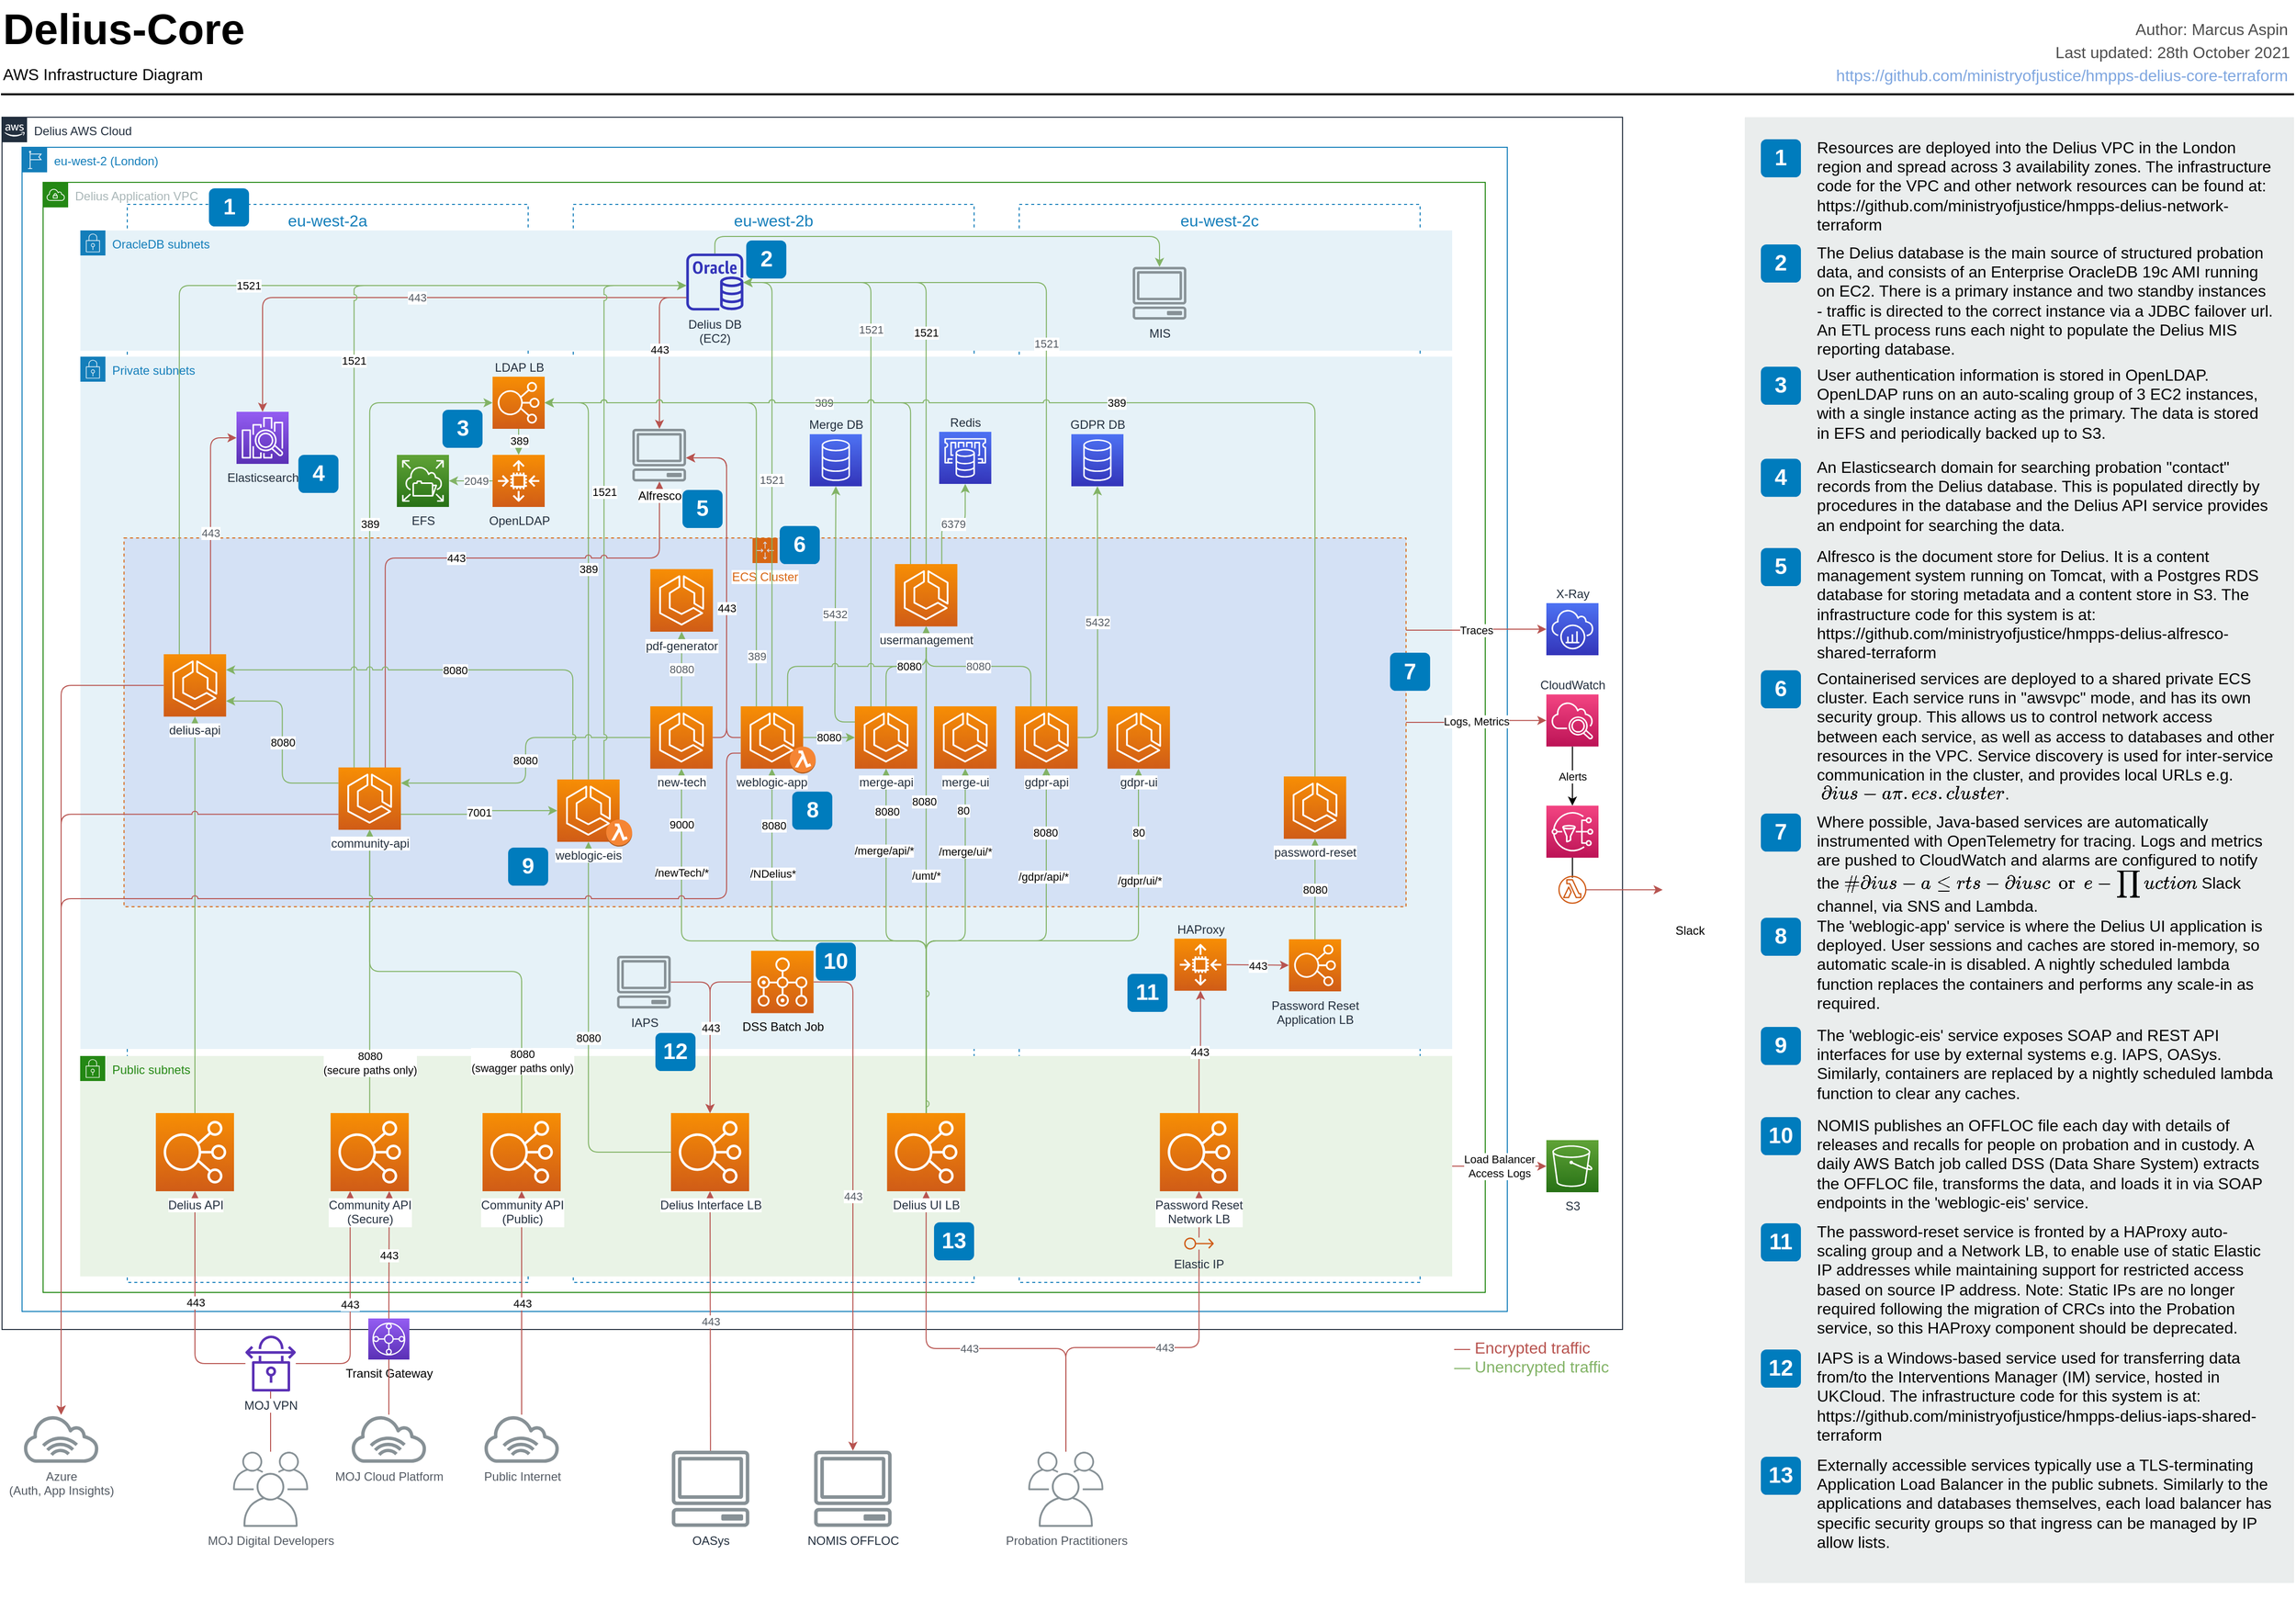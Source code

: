 <mxfile version="15.4.0" type="device"><diagram id="Ht1M8jgEwFfnCIfOTk4-" name="Page-1"><mxGraphModel dx="1351" dy="960" grid="0" gridSize="10" guides="1" tooltips="1" connect="1" arrows="1" fold="1" page="1" pageScale="1" pageWidth="583" pageHeight="827" math="0" shadow="0"><root><mxCell id="0"/><mxCell id="1" parent="0"/><mxCell id="6F2aG2OLBFy_lKgJzYoG-49" value="Delius AWS Cloud" style="points=[[0,0],[0.25,0],[0.5,0],[0.75,0],[1,0],[1,0.25],[1,0.5],[1,0.75],[1,1],[0.75,1],[0.5,1],[0.25,1],[0,1],[0,0.75],[0,0.5],[0,0.25]];outlineConnect=0;gradientColor=none;html=1;whiteSpace=wrap;fontSize=12;fontStyle=0;shape=mxgraph.aws4.group;grIcon=mxgraph.aws4.group_aws_cloud_alt;strokeColor=#232F3E;fillColor=none;verticalAlign=top;align=left;spacingLeft=30;fontColor=#232F3E;dashed=0;" parent="1" vertex="1"><mxGeometry x="24" y="170" width="1617" height="1210" as="geometry"/></mxCell><mxCell id="6F2aG2OLBFy_lKgJzYoG-50" value="eu-west-2 (London)" style="points=[[0,0],[0.25,0],[0.5,0],[0.75,0],[1,0],[1,0.25],[1,0.5],[1,0.75],[1,1],[0.75,1],[0.5,1],[0.25,1],[0,1],[0,0.75],[0,0.5],[0,0.25]];outlineConnect=0;gradientColor=none;html=1;whiteSpace=wrap;fontSize=12;fontStyle=0;shape=mxgraph.aws4.group;grIcon=mxgraph.aws4.group_region;strokeColor=#147EBA;fillColor=none;verticalAlign=top;align=left;spacingLeft=30;fontColor=#147EBA;dashed=0;" parent="1" vertex="1"><mxGeometry x="44" y="200" width="1482" height="1162" as="geometry"/></mxCell><mxCell id="nCc67xxCifUw63vxcodB-1" value="Delius Application VPC" style="points=[[0,0],[0.25,0],[0.5,0],[0.75,0],[1,0],[1,0.25],[1,0.5],[1,0.75],[1,1],[0.75,1],[0.5,1],[0.25,1],[0,1],[0,0.75],[0,0.5],[0,0.25]];outlineConnect=0;gradientColor=none;html=1;whiteSpace=wrap;fontSize=12;fontStyle=0;shape=mxgraph.aws4.group;grIcon=mxgraph.aws4.group_vpc;strokeColor=#248814;fillColor=none;verticalAlign=top;align=left;spacingLeft=30;fontColor=#AAB7B8;dashed=0;" parent="1" vertex="1"><mxGeometry x="65" y="235" width="1439" height="1108" as="geometry"/></mxCell><mxCell id="BZ70mKFkFX7Gm_s5wVoL-75" value="eu-west-2a" style="fillColor=none;strokeColor=#147EBA;dashed=1;verticalAlign=top;fontStyle=0;fontColor=#147EBA;shadow=0;fontSize=16;" parent="1" vertex="1"><mxGeometry x="149" y="257" width="400" height="1076" as="geometry"/></mxCell><mxCell id="BZ70mKFkFX7Gm_s5wVoL-77" value="eu-west-2b" style="fillColor=none;strokeColor=#147EBA;dashed=1;verticalAlign=top;fontStyle=0;fontColor=#147EBA;shadow=0;fontSize=16;" parent="1" vertex="1"><mxGeometry x="594" y="257" width="400" height="1076" as="geometry"/></mxCell><mxCell id="BZ70mKFkFX7Gm_s5wVoL-78" value="eu-west-2c" style="fillColor=none;strokeColor=#147EBA;dashed=1;verticalAlign=top;fontStyle=0;fontColor=#147EBA;shadow=0;fontSize=16;" parent="1" vertex="1"><mxGeometry x="1039" y="257" width="400" height="1076" as="geometry"/></mxCell><mxCell id="BZ70mKFkFX7Gm_s5wVoL-13" value="Load Balancer&lt;br&gt;Access Logs" style="edgeStyle=orthogonalEdgeStyle;rounded=1;jumpStyle=arc;orthogonalLoop=1;jettySize=auto;html=1;fillColor=#f8cecc;strokeColor=#b85450;" parent="1" source="nCc67xxCifUw63vxcodB-50" target="BZ70mKFkFX7Gm_s5wVoL-11" edge="1"><mxGeometry relative="1" as="geometry"/></mxCell><mxCell id="nCc67xxCifUw63vxcodB-50" value="Public subnets" style="points=[[0,0],[0.25,0],[0.5,0],[0.75,0],[1,0],[1,0.25],[1,0.5],[1,0.75],[1,1],[0.75,1],[0.5,1],[0.25,1],[0,1],[0,0.75],[0,0.5],[0,0.25]];outlineConnect=0;gradientColor=none;html=1;whiteSpace=wrap;fontSize=12;fontStyle=0;shape=mxgraph.aws4.group;grIcon=mxgraph.aws4.group_security_group;grStroke=0;strokeColor=#248814;fillColor=#E9F3E6;verticalAlign=top;align=left;spacingLeft=30;fontColor=#248814;dashed=0;" parent="1" vertex="1"><mxGeometry x="102" y="1107" width="1369" height="220" as="geometry"/></mxCell><mxCell id="-QjtrjUzRDEMRZ5MF8oH-47" value="Delius-Core" style="text;html=1;resizable=0;points=[];autosize=1;align=left;verticalAlign=top;spacingTop=-4;fontSize=43;fontStyle=1;horizontal=1;" parent="1" vertex="1"><mxGeometry x="23" y="53.5" width="251" height="52" as="geometry"/></mxCell><mxCell id="-QjtrjUzRDEMRZ5MF8oH-48" value="AWS Infrastructure Diagram" style="text;html=1;resizable=0;points=[];autosize=1;align=left;verticalAlign=top;spacingTop=-4;fontSize=16" parent="1" vertex="1"><mxGeometry x="23" y="115" width="210" height="20" as="geometry"/></mxCell><mxCell id="SCVMTBWpLvtzJIhz15lM-1" value="" style="line;strokeWidth=2;html=1;fontSize=14;" parent="1" vertex="1"><mxGeometry x="23" y="140.5" width="2288" height="13.21" as="geometry"/></mxCell><mxCell id="6F2aG2OLBFy_lKgJzYoG-135" style="edgeStyle=orthogonalEdgeStyle;rounded=0;orthogonalLoop=1;jettySize=auto;html=1;" parent="1" edge="1"><mxGeometry relative="1" as="geometry"><mxPoint x="230.0" y="370.034" as="sourcePoint"/></mxGeometry></mxCell><mxCell id="nCc67xxCifUw63vxcodB-24" value="Private subnets" style="points=[[0,0],[0.25,0],[0.5,0],[0.75,0],[1,0],[1,0.25],[1,0.5],[1,0.75],[1,1],[0.75,1],[0.5,1],[0.25,1],[0,1],[0,0.75],[0,0.5],[0,0.25]];outlineConnect=0;gradientColor=none;html=1;whiteSpace=wrap;fontSize=12;fontStyle=0;shape=mxgraph.aws4.group;grIcon=mxgraph.aws4.group_security_group;grStroke=0;strokeColor=#147EBA;fillColor=#E6F2F8;verticalAlign=top;align=left;spacingLeft=30;fontColor=#147EBA;dashed=0;" parent="1" vertex="1"><mxGeometry x="102.21" y="409" width="1368.79" height="691" as="geometry"/></mxCell><mxCell id="nCc67xxCifUw63vxcodB-69" style="edgeStyle=orthogonalEdgeStyle;rounded=1;orthogonalLoop=1;jettySize=auto;html=1;fillColor=#f5f5f5;strokeColor=#666666;" parent="1" edge="1"><mxGeometry relative="1" as="geometry"><Array as="points"><mxPoint x="304" y="670"/><mxPoint x="359" y="670"/></Array><mxPoint x="359" y="632.94" as="targetPoint"/></mxGeometry></mxCell><mxCell id="nCc67xxCifUw63vxcodB-71" style="edgeStyle=orthogonalEdgeStyle;rounded=1;orthogonalLoop=1;jettySize=auto;html=1;fillColor=#f5f5f5;strokeColor=#666666;" parent="1" edge="1"><mxGeometry relative="1" as="geometry"><Array as="points"><mxPoint x="304" y="670"/><mxPoint x="257" y="670"/></Array><mxPoint x="257" y="633.07" as="targetPoint"/></mxGeometry></mxCell><mxCell id="nCc67xxCifUw63vxcodB-97" style="edgeStyle=orthogonalEdgeStyle;rounded=1;orthogonalLoop=1;jettySize=auto;html=1;fillColor=#f5f5f5;strokeColor=#666666;" parent="1" edge="1"><mxGeometry relative="1" as="geometry"><Array as="points"><mxPoint x="550.79" y="640"/><mxPoint x="605.79" y="640"/></Array><mxPoint x="605.75" y="613.93" as="targetPoint"/></mxGeometry></mxCell><mxCell id="nCc67xxCifUw63vxcodB-98" style="edgeStyle=orthogonalEdgeStyle;rounded=1;orthogonalLoop=1;jettySize=auto;html=1;fillColor=#f5f5f5;strokeColor=#666666;" parent="1" edge="1"><mxGeometry relative="1" as="geometry"><Array as="points"><mxPoint x="550.79" y="640"/><mxPoint x="503.79" y="640"/></Array><mxPoint x="503.75" y="614.06" as="targetPoint"/></mxGeometry></mxCell><mxCell id="nCc67xxCifUw63vxcodB-103" style="edgeStyle=orthogonalEdgeStyle;rounded=1;orthogonalLoop=1;jettySize=auto;html=1;endArrow=classic;endFill=1;fillColor=#f5f5f5;strokeColor=#666666;" parent="1" edge="1"><mxGeometry relative="1" as="geometry"><mxPoint x="552.25" y="874.25" as="sourcePoint"/></mxGeometry></mxCell><mxCell id="GzZy-XPbGJEknMEVH8sB-3" value="Alerts" style="edgeStyle=orthogonalEdgeStyle;rounded=0;orthogonalLoop=1;jettySize=auto;html=1;entryX=0.5;entryY=0;entryDx=0;entryDy=0;entryPerimeter=0;" parent="1" source="nCc67xxCifUw63vxcodB-184" target="GzZy-XPbGJEknMEVH8sB-1" edge="1"><mxGeometry relative="1" as="geometry"/></mxCell><mxCell id="MSyrZ4Li3kNyaLUh40iw-4" value="X-Ray" style="points=[[0,0,0],[0.25,0,0],[0.5,0,0],[0.75,0,0],[1,0,0],[0,1,0],[0.25,1,0],[0.5,1,0],[0.75,1,0],[1,1,0],[0,0.25,0],[0,0.5,0],[0,0.75,0],[1,0.25,0],[1,0.5,0],[1,0.75,0]];outlineConnect=0;fontColor=#232F3E;gradientColor=#4D72F3;gradientDirection=north;fillColor=#3334B9;strokeColor=#ffffff;dashed=0;verticalLabelPosition=top;verticalAlign=bottom;align=center;html=1;fontSize=12;fontStyle=0;aspect=fixed;shape=mxgraph.aws4.resourceIcon;resIcon=mxgraph.aws4.xray;labelPosition=center;" parent="1" vertex="1"><mxGeometry x="1565" y="655" width="52" height="52" as="geometry"/></mxCell><mxCell id="MSyrZ4Li3kNyaLUh40iw-36" value="OracleDB subnets" style="points=[[0,0],[0.25,0],[0.5,0],[0.75,0],[1,0],[1,0.25],[1,0.5],[1,0.75],[1,1],[0.75,1],[0.5,1],[0.25,1],[0,1],[0,0.75],[0,0.5],[0,0.25]];outlineConnect=0;gradientColor=none;html=1;whiteSpace=wrap;fontSize=12;fontStyle=0;shape=mxgraph.aws4.group;grIcon=mxgraph.aws4.group_security_group;grStroke=0;strokeColor=#147EBA;fillColor=#E6F2F8;verticalAlign=top;align=left;spacingLeft=30;fontColor=#147EBA;dashed=0;" parent="1" vertex="1"><mxGeometry x="102.21" y="283" width="1368.79" height="120" as="geometry"/></mxCell><mxCell id="eaWywJ5pYx-PNLjaAY9l-129" value="443" style="edgeStyle=orthogonalEdgeStyle;rounded=1;jumpStyle=arc;orthogonalLoop=1;jettySize=auto;html=1;fontColor=#545B64;fillColor=#f8cecc;strokeColor=#b85450;" parent="1" source="MSyrZ4Li3kNyaLUh40iw-37" target="eaWywJ5pYx-PNLjaAY9l-126" edge="1"><mxGeometry relative="1" as="geometry"><Array as="points"><mxPoint x="284" y="350"/></Array></mxGeometry></mxCell><mxCell id="GzZy-XPbGJEknMEVH8sB-11" value="443" style="edgeStyle=orthogonalEdgeStyle;rounded=1;orthogonalLoop=1;jettySize=auto;html=1;endArrow=classic;endFill=1;fillColor=#f8cecc;strokeColor=#b85450;" parent="1" source="MSyrZ4Li3kNyaLUh40iw-37" target="GzZy-XPbGJEknMEVH8sB-7" edge="1"><mxGeometry relative="1" as="geometry"><Array as="points"><mxPoint x="680" y="350"/></Array></mxGeometry></mxCell><mxCell id="wSgwM4j1y8Rpr0lU1Lxe-8" style="edgeStyle=orthogonalEdgeStyle;rounded=1;jumpStyle=arc;orthogonalLoop=1;jettySize=auto;html=1;fillColor=#d5e8d4;strokeColor=#82b366;" edge="1" parent="1" source="MSyrZ4Li3kNyaLUh40iw-37" target="wSgwM4j1y8Rpr0lU1Lxe-7"><mxGeometry relative="1" as="geometry"><Array as="points"><mxPoint x="735" y="289"/><mxPoint x="1179" y="289"/></Array></mxGeometry></mxCell><mxCell id="MSyrZ4Li3kNyaLUh40iw-37" value="Delius DB&lt;br&gt;(EC2)" style="outlineConnect=0;fontColor=#232F3E;gradientColor=none;fillColor=#3334B9;strokeColor=none;dashed=0;verticalLabelPosition=bottom;verticalAlign=top;align=center;html=1;fontSize=12;fontStyle=0;aspect=fixed;pointerEvents=1;shape=mxgraph.aws4.rds_oracle_instance;" parent="1" vertex="1"><mxGeometry x="706.78" y="306" width="57" height="57" as="geometry"/></mxCell><object label="ECS Cluster" title="spaghetti junction" id="nCc67xxCifUw63vxcodB-25"><mxCell style="points=[[0,0],[0.25,0],[0.5,0],[0.75,0],[1,0],[1,0.25],[1,0.5],[1,0.75],[1,1],[0.75,1],[0.5,1],[0.25,1],[0,1],[0,0.75],[0,0.5],[0,0.25]];outlineConnect=0;gradientColor=none;html=1;whiteSpace=wrap;fontSize=12;fontStyle=0;shape=mxgraph.aws4.groupCenter;grIcon=mxgraph.aws4.group_auto_scaling_group;grStroke=1;strokeColor=#D86613;verticalAlign=top;align=center;fontColor=#D86613;dashed=1;spacingTop=25;labelBackgroundColor=#ffffff;labelBorderColor=none;fillColor=#D4E1F5;" parent="1" vertex="1"><mxGeometry x="145.75" y="590" width="1279.25" height="368" as="geometry"/></mxCell></object><mxCell id="eaWywJ5pYx-PNLjaAY9l-106" value="5432" style="edgeStyle=orthogonalEdgeStyle;rounded=1;jumpStyle=arc;orthogonalLoop=1;jettySize=auto;html=1;fontColor=#545B64;fillColor=#d5e8d4;strokeColor=#82b366;exitX=0;exitY=0.25;exitDx=0;exitDy=0;exitPerimeter=0;" parent="1" source="MSyrZ4Li3kNyaLUh40iw-53" target="MSyrZ4Li3kNyaLUh40iw-63" edge="1"><mxGeometry relative="1" as="geometry"/></mxCell><mxCell id="eaWywJ5pYx-PNLjaAY9l-107" value="1521" style="edgeStyle=orthogonalEdgeStyle;rounded=1;jumpStyle=arc;orthogonalLoop=1;jettySize=auto;html=1;fontColor=#545B64;fillColor=#d5e8d4;strokeColor=#82b366;exitX=0.5;exitY=0;exitDx=0;exitDy=0;exitPerimeter=0;" parent="1" source="MSyrZ4Li3kNyaLUh40iw-51" target="MSyrZ4Li3kNyaLUh40iw-37" edge="1"><mxGeometry relative="1" as="geometry"><Array as="points"><mxPoint x="1066" y="335"/></Array></mxGeometry></mxCell><mxCell id="eaWywJ5pYx-PNLjaAY9l-97" value="2049" style="edgeStyle=orthogonalEdgeStyle;rounded=1;jumpStyle=arc;orthogonalLoop=1;jettySize=auto;html=1;fontColor=#545B64;exitX=0;exitY=0.5;exitDx=0;exitDy=0;exitPerimeter=0;fillColor=#d5e8d4;strokeColor=#82b366;" parent="1" source="MSyrZ4Li3kNyaLUh40iw-59" target="eaWywJ5pYx-PNLjaAY9l-96" edge="1"><mxGeometry x="-0.241" relative="1" as="geometry"><mxPoint as="offset"/></mxGeometry></mxCell><mxCell id="MSyrZ4Li3kNyaLUh40iw-59" value="OpenLDAP" style="points=[[0,0,0],[0.25,0,0],[0.5,0,0],[0.75,0,0],[1,0,0],[0,1,0],[0.25,1,0],[0.5,1,0],[0.75,1,0],[1,1,0],[0,0.25,0],[0,0.5,0],[0,0.75,0],[1,0.25,0],[1,0.5,0],[1,0.75,0]];outlineConnect=0;fontColor=#232F3E;gradientColor=#F78E04;gradientDirection=north;fillColor=#D05C17;strokeColor=#ffffff;dashed=0;verticalLabelPosition=bottom;verticalAlign=top;align=center;html=1;fontSize=12;fontStyle=0;aspect=fixed;shape=mxgraph.aws4.resourceIcon;resIcon=mxgraph.aws4.auto_scaling2;" parent="1" vertex="1"><mxGeometry x="513.5" y="507" width="52" height="52" as="geometry"/></mxCell><mxCell id="MSyrZ4Li3kNyaLUh40iw-63" value="Merge DB" style="points=[[0,0,0],[0.25,0,0],[0.5,0,0],[0.75,0,0],[1,0,0],[0,1,0],[0.25,1,0],[0.5,1,0],[0.75,1,0],[1,1,0],[0,0.25,0],[0,0.5,0],[0,0.75,0],[1,0.25,0],[1,0.5,0],[1,0.75,0]];outlineConnect=0;fontColor=#232F3E;gradientColor=#4D72F3;gradientDirection=north;fillColor=#3334B9;strokeColor=#ffffff;dashed=0;verticalLabelPosition=top;verticalAlign=bottom;align=center;html=1;fontSize=12;fontStyle=0;aspect=fixed;shape=mxgraph.aws4.resourceIcon;resIcon=mxgraph.aws4.database;labelBackgroundColor=none;labelPosition=center;" parent="1" vertex="1"><mxGeometry x="830" y="486.37" width="52" height="52" as="geometry"/></mxCell><mxCell id="MSyrZ4Li3kNyaLUh40iw-65" value="GDPR DB" style="points=[[0,0,0],[0.25,0,0],[0.5,0,0],[0.75,0,0],[1,0,0],[0,1,0],[0.25,1,0],[0.5,1,0],[0.75,1,0],[1,1,0],[0,0.25,0],[0,0.5,0],[0,0.75,0],[1,0.25,0],[1,0.5,0],[1,0.75,0]];outlineConnect=0;fontColor=#232F3E;gradientColor=#4D72F3;gradientDirection=north;fillColor=#3334B9;strokeColor=#ffffff;dashed=0;verticalLabelPosition=top;verticalAlign=bottom;align=center;html=1;fontSize=12;fontStyle=0;aspect=fixed;shape=mxgraph.aws4.resourceIcon;resIcon=mxgraph.aws4.database;labelBackgroundColor=none;labelPosition=center;" parent="1" vertex="1"><mxGeometry x="1091" y="486.37" width="52" height="52" as="geometry"/></mxCell><mxCell id="eaWywJ5pYx-PNLjaAY9l-123" value="443" style="edgeStyle=orthogonalEdgeStyle;rounded=1;jumpStyle=arc;orthogonalLoop=1;jettySize=auto;html=1;entryX=0.5;entryY=1;entryDx=0;entryDy=0;entryPerimeter=0;fontColor=#545B64;fillColor=#f8cecc;strokeColor=#b85450;" parent="1" source="MSyrZ4Li3kNyaLUh40iw-71" target="MSyrZ4Li3kNyaLUh40iw-79" edge="1"><mxGeometry relative="1" as="geometry"><Array as="points"><mxPoint x="1086" y="1399"/><mxPoint x="946" y="1399"/></Array></mxGeometry></mxCell><mxCell id="eaWywJ5pYx-PNLjaAY9l-124" value="" style="edgeStyle=orthogonalEdgeStyle;rounded=1;jumpStyle=arc;orthogonalLoop=1;jettySize=auto;html=1;entryX=0.5;entryY=1;entryDx=0;entryDy=0;entryPerimeter=0;fontColor=#545B64;fillColor=#f8cecc;strokeColor=#b85450;startArrow=none;" parent="1" source="BZ70mKFkFX7Gm_s5wVoL-69" target="MSyrZ4Li3kNyaLUh40iw-89" edge="1"><mxGeometry x="-1" y="-77" relative="1" as="geometry"><Array as="points"/><mxPoint x="-77" y="77" as="offset"/></mxGeometry></mxCell><mxCell id="MSyrZ4Li3kNyaLUh40iw-71" value="Probation Practitioners" style="outlineConnect=0;gradientColor=none;fontColor=#545B64;strokeColor=none;fillColor=#879196;dashed=0;verticalLabelPosition=bottom;verticalAlign=top;align=center;html=1;fontSize=12;fontStyle=0;aspect=fixed;shape=mxgraph.aws4.illustration_users;pointerEvents=1;labelBackgroundColor=#ffffff;" parent="1" vertex="1"><mxGeometry x="1048" y="1502" width="75" height="75" as="geometry"/></mxCell><mxCell id="MSyrZ4Li3kNyaLUh40iw-106" style="edgeStyle=orthogonalEdgeStyle;rounded=1;orthogonalLoop=1;jettySize=auto;html=1;fillColor=#f8cecc;strokeColor=#b85450;endArrow=none;endFill=0;" parent="1" source="MSyrZ4Li3kNyaLUh40iw-100" target="MSyrZ4Li3kNyaLUh40iw-104" edge="1"><mxGeometry relative="1" as="geometry"/></mxCell><mxCell id="MSyrZ4Li3kNyaLUh40iw-100" value="MOJ Digital Developers" style="outlineConnect=0;gradientColor=none;fontColor=#545B64;strokeColor=none;fillColor=#879196;dashed=0;verticalLabelPosition=bottom;verticalAlign=top;align=center;html=1;fontSize=12;fontStyle=0;aspect=fixed;shape=mxgraph.aws4.illustration_users;pointerEvents=1;labelBackgroundColor=#ffffff;" parent="1" vertex="1"><mxGeometry x="254.5" y="1502" width="75" height="75" as="geometry"/></mxCell><mxCell id="eaWywJ5pYx-PNLjaAY9l-64" value="443" style="edgeStyle=orthogonalEdgeStyle;rounded=1;jumpStyle=arc;orthogonalLoop=1;jettySize=auto;html=1;fontColor=#000000;fillColor=#f8cecc;strokeColor=#b85450;" parent="1" source="MSyrZ4Li3kNyaLUh40iw-104" target="MSyrZ4Li3kNyaLUh40iw-73" edge="1"><mxGeometry relative="1" as="geometry"/></mxCell><mxCell id="MSyrZ4Li3kNyaLUh40iw-104" value="MOJ VPN" style="outlineConnect=0;fontColor=#232F3E;gradientColor=none;fillColor=#5A30B5;strokeColor=none;dashed=0;verticalLabelPosition=bottom;verticalAlign=top;align=center;html=1;fontSize=12;fontStyle=0;aspect=fixed;pointerEvents=1;shape=mxgraph.aws4.vpn_connection;labelBackgroundColor=#ffffff;" parent="1" vertex="1"><mxGeometry x="266.87" y="1386" width="50.26" height="56" as="geometry"/></mxCell><mxCell id="MSyrZ4Li3kNyaLUh40iw-112" value="Traces" style="edgeStyle=orthogonalEdgeStyle;rounded=1;orthogonalLoop=1;jettySize=auto;html=1;entryX=0;entryY=0.5;entryDx=0;entryDy=0;entryPerimeter=0;endArrow=classic;endFill=1;fillColor=#f8cecc;strokeColor=#b85450;exitX=1;exitY=0.25;exitDx=0;exitDy=0;" parent="1" source="nCc67xxCifUw63vxcodB-25" target="MSyrZ4Li3kNyaLUh40iw-4" edge="1"><mxGeometry relative="1" as="geometry"><mxPoint x="1447" y="667" as="sourcePoint"/></mxGeometry></mxCell><mxCell id="eaWywJ5pYx-PNLjaAY9l-72" style="edgeStyle=orthogonalEdgeStyle;rounded=1;jumpStyle=arc;orthogonalLoop=1;jettySize=auto;html=1;entryX=0.5;entryY=1;entryDx=0;entryDy=0;entryPerimeter=0;fontColor=#000000;fillColor=#d5e8d4;strokeColor=#82b366;" parent="1" source="MSyrZ4Li3kNyaLUh40iw-73" target="eaWywJ5pYx-PNLjaAY9l-33" edge="1"><mxGeometry relative="1" as="geometry"/></mxCell><mxCell id="MSyrZ4Li3kNyaLUh40iw-73" value="Delius API" style="points=[[0,0,0],[0.25,0,0],[0.5,0,0],[0.75,0,0],[1,0,0],[0,1,0],[0.25,1,0],[0.5,1,0],[0.75,1,0],[1,1,0],[0,0.25,0],[0,0.5,0],[0,0.75,0],[1,0.25,0],[1,0.5,0],[1,0.75,0]];outlineConnect=0;fontColor=#232F3E;gradientColor=#F78E04;gradientDirection=north;fillColor=#D05C17;strokeColor=#ffffff;dashed=0;verticalLabelPosition=bottom;verticalAlign=top;align=center;html=1;fontSize=12;fontStyle=0;aspect=fixed;shape=mxgraph.aws4.resourceIcon;resIcon=mxgraph.aws4.elastic_load_balancing;labelBackgroundColor=#ffffff;" parent="1" vertex="1"><mxGeometry x="177.5" y="1164" width="78" height="78" as="geometry"/></mxCell><mxCell id="MSyrZ4Li3kNyaLUh40iw-121" value="" style="rounded=0;whiteSpace=wrap;html=1;fillColor=#EAEDED;fontSize=22;fontColor=#FFFFFF;strokeColor=none;labelBackgroundColor=none;" parent="1" vertex="1"><mxGeometry x="1763" y="170" width="548" height="1463" as="geometry"/></mxCell><mxCell id="MSyrZ4Li3kNyaLUh40iw-122" value="2" style="rounded=1;whiteSpace=wrap;html=1;fillColor=#007CBD;strokeColor=none;fontColor=#FFFFFF;fontStyle=1;fontSize=22;labelBackgroundColor=none;" parent="1" vertex="1"><mxGeometry x="1779" y="297" width="40" height="38" as="geometry"/></mxCell><mxCell id="MSyrZ4Li3kNyaLUh40iw-127" value="The Delius database is the main source of structured probation data, and consists of an Enterprise OracleDB 19c AMI running on EC2. There is a primary instance and two standby instances - traffic is directed to the correct instance via a JDBC failover url. An ETL process runs each night to populate the Delius MIS reporting database." style="text;html=1;align=left;verticalAlign=top;spacingTop=-4;fontSize=16;labelBackgroundColor=none;whiteSpace=wrap;" parent="1" vertex="1"><mxGeometry x="1833" y="293" width="457.5" height="79" as="geometry"/></mxCell><mxCell id="MSyrZ4Li3kNyaLUh40iw-133" value="Slack" style="shape=image;html=1;verticalAlign=top;verticalLabelPosition=bottom;labelBackgroundColor=#ffffff;imageAspect=0;aspect=fixed;image=https://cdn4.iconfinder.com/data/icons/logos-and-brands/512/306_Slack_logo-128.png" parent="1" vertex="1"><mxGeometry x="1681" y="914.13" width="54" height="54" as="geometry"/></mxCell><mxCell id="eaWywJ5pYx-PNLjaAY9l-88" value="1521" style="edgeStyle=orthogonalEdgeStyle;rounded=1;jumpStyle=arc;orthogonalLoop=1;jettySize=auto;html=1;fontColor=#545B64;fillColor=#d5e8d4;strokeColor=#82b366;exitX=0.5;exitY=0;exitDx=0;exitDy=0;exitPerimeter=0;" parent="1" edge="1"><mxGeometry relative="1" as="geometry"><Array as="points"><mxPoint x="792" y="335"/></Array><mxPoint x="792.285" y="758" as="sourcePoint"/><mxPoint x="763.78" y="335.0" as="targetPoint"/></mxGeometry></mxCell><mxCell id="eaWywJ5pYx-PNLjaAY9l-43" value="389" style="edgeStyle=orthogonalEdgeStyle;rounded=1;jumpStyle=arc;orthogonalLoop=1;jettySize=auto;html=1;entryX=1;entryY=0.5;entryDx=0;entryDy=0;entryPerimeter=0;fillColor=#d5e8d4;strokeColor=#82b366;exitX=0.5;exitY=0;exitDx=0;exitDy=0;exitPerimeter=0;" parent="1" source="eaWywJ5pYx-PNLjaAY9l-23" target="BZ70mKFkFX7Gm_s5wVoL-25" edge="1"><mxGeometry relative="1" as="geometry"><mxPoint x="594" y="813" as="sourcePoint"/></mxGeometry></mxCell><mxCell id="eaWywJ5pYx-PNLjaAY9l-65" value="443" style="edgeStyle=orthogonalEdgeStyle;rounded=1;jumpStyle=arc;orthogonalLoop=1;jettySize=auto;html=1;fontColor=#000000;fillColor=#f8cecc;strokeColor=#b85450;" parent="1" source="MSyrZ4Li3kNyaLUh40iw-89" target="BZ70mKFkFX7Gm_s5wVoL-5" edge="1"><mxGeometry relative="1" as="geometry"/></mxCell><mxCell id="MSyrZ4Li3kNyaLUh40iw-89" value="Password Reset&lt;br&gt;Network LB" style="points=[[0,0,0],[0.25,0,0],[0.5,0,0],[0.75,0,0],[1,0,0],[0,1,0],[0.25,1,0],[0.5,1,0],[0.75,1,0],[1,1,0],[0,0.25,0],[0,0.5,0],[0,0.75,0],[1,0.25,0],[1,0.5,0],[1,0.75,0]];outlineConnect=0;fontColor=#232F3E;gradientColor=#F78E04;gradientDirection=north;fillColor=#D05C17;strokeColor=#ffffff;dashed=0;verticalLabelPosition=bottom;verticalAlign=top;align=center;html=1;fontSize=12;fontStyle=0;aspect=fixed;shape=mxgraph.aws4.resourceIcon;resIcon=mxgraph.aws4.elastic_load_balancing;labelBackgroundColor=#ffffff;" parent="1" vertex="1"><mxGeometry x="1179.37" y="1164" width="78" height="78" as="geometry"/></mxCell><mxCell id="eaWywJ5pYx-PNLjaAY9l-115" value="&lt;span style=&quot;color: rgb(0 , 0 , 0)&quot;&gt;/newTech/*&lt;/span&gt;" style="edgeStyle=orthogonalEdgeStyle;rounded=1;jumpStyle=arc;orthogonalLoop=1;jettySize=auto;html=1;entryX=0.5;entryY=1;entryDx=0;entryDy=0;entryPerimeter=0;fontColor=#545B64;fillColor=#d5e8d4;strokeColor=#82b366;exitX=0.5;exitY=0;exitDx=0;exitDy=0;exitPerimeter=0;" parent="1" source="MSyrZ4Li3kNyaLUh40iw-79" target="eaWywJ5pYx-PNLjaAY9l-29" edge="1"><mxGeometry x="0.648" relative="1" as="geometry"><mxPoint as="offset"/></mxGeometry></mxCell><mxCell id="GzZy-XPbGJEknMEVH8sB-25" value="9000" style="edgeLabel;html=1;align=center;verticalAlign=middle;resizable=0;points=[];" parent="eaWywJ5pYx-PNLjaAY9l-115" vertex="1" connectable="0"><mxGeometry x="0.81" relative="1" as="geometry"><mxPoint as="offset"/></mxGeometry></mxCell><mxCell id="eaWywJ5pYx-PNLjaAY9l-117" style="edgeStyle=orthogonalEdgeStyle;rounded=1;jumpStyle=arc;orthogonalLoop=1;jettySize=auto;html=1;fontColor=#545B64;fillColor=#d5e8d4;strokeColor=#82b366;" parent="1" edge="1"><mxGeometry relative="1" as="geometry"><mxPoint x="946.101" y="1163" as="sourcePoint"/><mxPoint x="1066" y="819.27" as="targetPoint"/><Array as="points"><mxPoint x="946" y="992"/><mxPoint x="1066" y="992"/></Array></mxGeometry></mxCell><mxCell id="GzZy-XPbGJEknMEVH8sB-16" value="/gdpr/api/*" style="edgeLabel;html=1;align=center;verticalAlign=middle;resizable=0;points=[];" parent="eaWywJ5pYx-PNLjaAY9l-117" vertex="1" connectable="0"><mxGeometry x="0.529" y="-1" relative="1" as="geometry"><mxPoint x="-4" y="-1" as="offset"/></mxGeometry></mxCell><mxCell id="GzZy-XPbGJEknMEVH8sB-23" value="8080" style="edgeLabel;html=1;align=center;verticalAlign=middle;resizable=0;points=[];" parent="eaWywJ5pYx-PNLjaAY9l-117" vertex="1" connectable="0"><mxGeometry x="0.728" y="1" relative="1" as="geometry"><mxPoint y="1" as="offset"/></mxGeometry></mxCell><mxCell id="eaWywJ5pYx-PNLjaAY9l-118" style="edgeStyle=orthogonalEdgeStyle;rounded=1;jumpStyle=arc;orthogonalLoop=1;jettySize=auto;html=1;fontColor=#545B64;fillColor=#d5e8d4;strokeColor=#82b366;" parent="1" source="MSyrZ4Li3kNyaLUh40iw-79" target="eaWywJ5pYx-PNLjaAY9l-16" edge="1"><mxGeometry relative="1" as="geometry"><Array as="points"><mxPoint x="946" y="992"/><mxPoint x="1158" y="992"/></Array></mxGeometry></mxCell><mxCell id="GzZy-XPbGJEknMEVH8sB-17" value="/gdpr/ui/*" style="edgeLabel;html=1;align=center;verticalAlign=middle;resizable=0;points=[];" parent="eaWywJ5pYx-PNLjaAY9l-118" vertex="1" connectable="0"><mxGeometry x="0.502" relative="1" as="geometry"><mxPoint x="1" y="-27" as="offset"/></mxGeometry></mxCell><mxCell id="GzZy-XPbGJEknMEVH8sB-20" value="80" style="edgeLabel;html=1;align=center;verticalAlign=middle;resizable=0;points=[];" parent="eaWywJ5pYx-PNLjaAY9l-118" vertex="1" connectable="0"><mxGeometry x="0.719" relative="1" as="geometry"><mxPoint y="-15" as="offset"/></mxGeometry></mxCell><mxCell id="eaWywJ5pYx-PNLjaAY9l-119" style="edgeStyle=orthogonalEdgeStyle;rounded=1;jumpStyle=arc;orthogonalLoop=1;jettySize=auto;html=1;fontColor=#545B64;exitX=0.5;exitY=0;exitDx=0;exitDy=0;exitPerimeter=0;fillColor=#d5e8d4;strokeColor=#82b366;" parent="1" source="MSyrZ4Li3kNyaLUh40iw-79" target="MSyrZ4Li3kNyaLUh40iw-53" edge="1"><mxGeometry relative="1" as="geometry"/></mxCell><mxCell id="GzZy-XPbGJEknMEVH8sB-18" value="/merge/api/*" style="edgeLabel;html=1;align=center;verticalAlign=middle;resizable=0;points=[];" parent="eaWywJ5pYx-PNLjaAY9l-119" vertex="1" connectable="0"><mxGeometry x="0.598" y="1" relative="1" as="geometry"><mxPoint x="-1" y="4" as="offset"/></mxGeometry></mxCell><mxCell id="GzZy-XPbGJEknMEVH8sB-21" value="8080" style="edgeLabel;html=1;align=center;verticalAlign=middle;resizable=0;points=[];" parent="eaWywJ5pYx-PNLjaAY9l-119" vertex="1" connectable="0"><mxGeometry x="0.782" y="-1" relative="1" as="geometry"><mxPoint y="1" as="offset"/></mxGeometry></mxCell><mxCell id="eaWywJ5pYx-PNLjaAY9l-120" style="edgeStyle=orthogonalEdgeStyle;rounded=1;jumpStyle=arc;orthogonalLoop=1;jettySize=auto;html=1;fontColor=#545B64;fillColor=#d5e8d4;strokeColor=#82b366;exitX=0.5;exitY=0;exitDx=0;exitDy=0;exitPerimeter=0;" parent="1" source="MSyrZ4Li3kNyaLUh40iw-79" target="eaWywJ5pYx-PNLjaAY9l-17" edge="1"><mxGeometry relative="1" as="geometry"/></mxCell><mxCell id="GzZy-XPbGJEknMEVH8sB-19" value="/merge/ui/*" style="edgeLabel;html=1;align=center;verticalAlign=middle;resizable=0;points=[];" parent="eaWywJ5pYx-PNLjaAY9l-120" vertex="1" connectable="0"><mxGeometry x="0.669" relative="1" as="geometry"><mxPoint y="19" as="offset"/></mxGeometry></mxCell><mxCell id="GzZy-XPbGJEknMEVH8sB-22" value="80" style="edgeLabel;html=1;align=center;verticalAlign=middle;resizable=0;points=[];" parent="eaWywJ5pYx-PNLjaAY9l-120" vertex="1" connectable="0"><mxGeometry x="0.824" relative="1" as="geometry"><mxPoint x="-2" y="8" as="offset"/></mxGeometry></mxCell><mxCell id="BZ70mKFkFX7Gm_s5wVoL-14" style="edgeStyle=orthogonalEdgeStyle;rounded=1;jumpStyle=arc;orthogonalLoop=1;jettySize=auto;html=1;fillColor=#d5e8d4;strokeColor=#82b366;" parent="1" source="MSyrZ4Li3kNyaLUh40iw-79" target="eaWywJ5pYx-PNLjaAY9l-28" edge="1"><mxGeometry relative="1" as="geometry"/></mxCell><mxCell id="BZ70mKFkFX7Gm_s5wVoL-15" value="8080" style="edgeLabel;html=1;align=center;verticalAlign=middle;resizable=0;points=[];" parent="BZ70mKFkFX7Gm_s5wVoL-14" vertex="1" connectable="0"><mxGeometry x="0.272" y="2" relative="1" as="geometry"><mxPoint y="-2" as="offset"/></mxGeometry></mxCell><mxCell id="BZ70mKFkFX7Gm_s5wVoL-16" value="/umt/*" style="edgeLabel;html=1;align=center;verticalAlign=middle;resizable=0;points=[];" parent="BZ70mKFkFX7Gm_s5wVoL-14" vertex="1" connectable="0"><mxGeometry x="0.08" relative="1" as="geometry"><mxPoint y="25" as="offset"/></mxGeometry></mxCell><mxCell id="MSyrZ4Li3kNyaLUh40iw-79" value="Delius UI LB" style="points=[[0,0,0],[0.25,0,0],[0.5,0,0],[0.75,0,0],[1,0,0],[0,1,0],[0.25,1,0],[0.5,1,0],[0.75,1,0],[1,1,0],[0,0.25,0],[0,0.5,0],[0,0.75,0],[1,0.25,0],[1,0.5,0],[1,0.75,0]];outlineConnect=0;fontColor=#232F3E;gradientColor=#F78E04;gradientDirection=north;fillColor=#D05C17;strokeColor=#ffffff;dashed=0;verticalLabelPosition=bottom;verticalAlign=top;align=center;html=1;fontSize=12;fontStyle=0;aspect=fixed;shape=mxgraph.aws4.resourceIcon;resIcon=mxgraph.aws4.elastic_load_balancing;labelBackgroundColor=#ffffff;" parent="1" vertex="1"><mxGeometry x="907.14" y="1164" width="78" height="78" as="geometry"/></mxCell><mxCell id="eaWywJ5pYx-PNLjaAY9l-38" value="8080" style="edgeStyle=orthogonalEdgeStyle;rounded=1;orthogonalLoop=1;jettySize=auto;html=1;fillColor=#d5e8d4;strokeColor=#82b366;" parent="1" source="eaWywJ5pYx-PNLjaAY9l-25" target="eaWywJ5pYx-PNLjaAY9l-23" edge="1"><mxGeometry relative="1" as="geometry"/></mxCell><mxCell id="eaWywJ5pYx-PNLjaAY9l-98" value="6379" style="edgeStyle=orthogonalEdgeStyle;rounded=1;jumpStyle=arc;orthogonalLoop=1;jettySize=auto;html=1;fontColor=#545B64;exitX=0.75;exitY=0;exitDx=0;exitDy=0;exitPerimeter=0;entryX=0.5;entryY=1;entryDx=0;entryDy=0;entryPerimeter=0;fillColor=#d5e8d4;strokeColor=#82b366;" parent="1" source="eaWywJ5pYx-PNLjaAY9l-28" target="eaWywJ5pYx-PNLjaAY9l-95" edge="1"><mxGeometry relative="1" as="geometry"/></mxCell><mxCell id="eaWywJ5pYx-PNLjaAY9l-76" value="8080" style="edgeStyle=orthogonalEdgeStyle;rounded=1;jumpStyle=arc;orthogonalLoop=1;jettySize=auto;html=1;entryX=1;entryY=0.25;entryDx=0;entryDy=0;entryPerimeter=0;fontColor=#000000;fillColor=#d5e8d4;strokeColor=#82b366;" parent="1" source="eaWywJ5pYx-PNLjaAY9l-29" target="eaWywJ5pYx-PNLjaAY9l-34" edge="1"><mxGeometry relative="1" as="geometry"/></mxCell><mxCell id="eaWywJ5pYx-PNLjaAY9l-86" value="8080" style="edgeStyle=orthogonalEdgeStyle;rounded=1;jumpStyle=arc;orthogonalLoop=1;jettySize=auto;html=1;fontColor=#545B64;fillColor=#d5e8d4;strokeColor=#82b366;" parent="1" source="eaWywJ5pYx-PNLjaAY9l-29" target="eaWywJ5pYx-PNLjaAY9l-85" edge="1"><mxGeometry relative="1" as="geometry"/></mxCell><mxCell id="GzZy-XPbGJEknMEVH8sB-12" style="edgeStyle=orthogonalEdgeStyle;rounded=1;orthogonalLoop=1;jettySize=auto;html=1;endArrow=classic;endFill=1;fillColor=#f8cecc;strokeColor=#b85450;exitX=1;exitY=0.5;exitDx=0;exitDy=0;exitPerimeter=0;" parent="1" source="eaWywJ5pYx-PNLjaAY9l-29" target="GzZy-XPbGJEknMEVH8sB-7" edge="1"><mxGeometry relative="1" as="geometry"><Array as="points"><mxPoint x="747" y="789"/><mxPoint x="747" y="510"/></Array></mxGeometry></mxCell><mxCell id="eaWywJ5pYx-PNLjaAY9l-29" value="new-tech" style="points=[[0,0,0],[0.25,0,0],[0.5,0,0],[0.75,0,0],[1,0,0],[0,1,0],[0.25,1,0],[0.5,1,0],[0.75,1,0],[1,1,0],[0,0.25,0],[0,0.5,0],[0,0.75,0],[1,0.25,0],[1,0.5,0],[1,0.75,0]];outlineConnect=0;fontColor=#232F3E;gradientColor=#F78E04;gradientDirection=north;fillColor=#D05C17;strokeColor=#ffffff;dashed=0;verticalLabelPosition=bottom;verticalAlign=top;align=center;html=1;fontSize=12;fontStyle=0;aspect=fixed;shape=mxgraph.aws4.resourceIcon;resIcon=mxgraph.aws4.ecs;labelBackgroundColor=#ffffff;" parent="1" vertex="1"><mxGeometry x="670.858" y="758" width="62.27" height="62.27" as="geometry"/></mxCell><mxCell id="eaWywJ5pYx-PNLjaAY9l-73" value="1521" style="edgeStyle=orthogonalEdgeStyle;rounded=1;jumpStyle=arc;orthogonalLoop=1;jettySize=auto;html=1;fontColor=#000000;exitX=0.25;exitY=0;exitDx=0;exitDy=0;exitPerimeter=0;fillColor=#d5e8d4;strokeColor=#82b366;" parent="1" source="eaWywJ5pYx-PNLjaAY9l-33" target="MSyrZ4Li3kNyaLUh40iw-37" edge="1"><mxGeometry relative="1" as="geometry"><Array as="points"><mxPoint x="201" y="338"/></Array></mxGeometry></mxCell><mxCell id="eaWywJ5pYx-PNLjaAY9l-128" value="443" style="edgeStyle=orthogonalEdgeStyle;rounded=1;jumpStyle=arc;orthogonalLoop=1;jettySize=auto;html=1;entryX=0;entryY=0.5;entryDx=0;entryDy=0;entryPerimeter=0;fontColor=#545B64;exitX=0.75;exitY=0;exitDx=0;exitDy=0;exitPerimeter=0;fillColor=#f8cecc;strokeColor=#b85450;" parent="1" source="eaWywJ5pYx-PNLjaAY9l-33" target="eaWywJ5pYx-PNLjaAY9l-126" edge="1"><mxGeometry relative="1" as="geometry"/></mxCell><mxCell id="BZ70mKFkFX7Gm_s5wVoL-4" style="edgeStyle=orthogonalEdgeStyle;rounded=1;jumpStyle=arc;orthogonalLoop=1;jettySize=auto;html=1;fillColor=#f8cecc;strokeColor=#b85450;" parent="1" source="eaWywJ5pYx-PNLjaAY9l-33" target="BZ70mKFkFX7Gm_s5wVoL-2" edge="1"><mxGeometry relative="1" as="geometry"/></mxCell><mxCell id="eaWywJ5pYx-PNLjaAY9l-33" value="delius-api" style="points=[[0,0,0],[0.25,0,0],[0.5,0,0],[0.75,0,0],[1,0,0],[0,1,0],[0.25,1,0],[0.5,1,0],[0.75,1,0],[1,1,0],[0,0.25,0],[0,0.5,0],[0,0.75,0],[1,0.25,0],[1,0.5,0],[1,0.75,0]];outlineConnect=0;fontColor=#232F3E;gradientColor=#F78E04;gradientDirection=north;fillColor=#D05C17;strokeColor=#ffffff;dashed=0;verticalLabelPosition=bottom;verticalAlign=top;align=center;html=1;fontSize=12;fontStyle=0;aspect=fixed;shape=mxgraph.aws4.resourceIcon;resIcon=mxgraph.aws4.ecs;labelBackgroundColor=#ffffff;" parent="1" vertex="1"><mxGeometry x="185.36" y="706" width="62.27" height="62.27" as="geometry"/></mxCell><mxCell id="eaWywJ5pYx-PNLjaAY9l-62" value="389" style="edgeStyle=orthogonalEdgeStyle;rounded=1;jumpStyle=arc;orthogonalLoop=1;jettySize=auto;html=1;entryX=0;entryY=0.5;entryDx=0;entryDy=0;entryPerimeter=0;fontColor=#000000;exitX=0.5;exitY=0;exitDx=0;exitDy=0;exitPerimeter=0;fillColor=#d5e8d4;strokeColor=#82b366;" parent="1" source="eaWywJ5pYx-PNLjaAY9l-34" target="BZ70mKFkFX7Gm_s5wVoL-25" edge="1"><mxGeometry relative="1" as="geometry"/></mxCell><mxCell id="eaWywJ5pYx-PNLjaAY9l-63" value="8080" style="edgeStyle=orthogonalEdgeStyle;rounded=1;jumpStyle=arc;orthogonalLoop=1;jettySize=auto;html=1;fontColor=#000000;fillColor=#d5e8d4;strokeColor=#82b366;exitX=0;exitY=0.25;exitDx=0;exitDy=0;exitPerimeter=0;entryX=1;entryY=0.75;entryDx=0;entryDy=0;entryPerimeter=0;" parent="1" source="eaWywJ5pYx-PNLjaAY9l-34" target="eaWywJ5pYx-PNLjaAY9l-33" edge="1"><mxGeometry relative="1" as="geometry"><mxPoint x="248" y="835" as="targetPoint"/></mxGeometry></mxCell><mxCell id="eaWywJ5pYx-PNLjaAY9l-68" value="1521" style="edgeStyle=orthogonalEdgeStyle;rounded=1;jumpStyle=arc;orthogonalLoop=1;jettySize=auto;html=1;fontColor=#000000;exitX=0.25;exitY=0;exitDx=0;exitDy=0;exitPerimeter=0;fillColor=#d5e8d4;strokeColor=#82b366;" parent="1" source="eaWywJ5pYx-PNLjaAY9l-34" target="MSyrZ4Li3kNyaLUh40iw-37" edge="1"><mxGeometry relative="1" as="geometry"><Array as="points"><mxPoint x="375" y="338"/></Array></mxGeometry></mxCell><mxCell id="BZ70mKFkFX7Gm_s5wVoL-3" style="edgeStyle=orthogonalEdgeStyle;rounded=1;orthogonalLoop=1;jettySize=auto;html=1;fillColor=#f8cecc;strokeColor=#b85450;exitX=0;exitY=0.75;exitDx=0;exitDy=0;exitPerimeter=0;jumpStyle=arc;" parent="1" source="eaWywJ5pYx-PNLjaAY9l-34" target="BZ70mKFkFX7Gm_s5wVoL-2" edge="1"><mxGeometry relative="1" as="geometry"/></mxCell><mxCell id="eaWywJ5pYx-PNLjaAY9l-40" value="IAPS" style="outlineConnect=0;fontColor=#232F3E;gradientColor=none;strokeColor=none;dashed=0;verticalLabelPosition=bottom;verticalAlign=top;align=center;html=1;fontSize=12;fontStyle=0;aspect=fixed;pointerEvents=1;shape=mxgraph.aws4.client;fillColor=#879196;" parent="1" vertex="1"><mxGeometry x="637.5" y="1007" width="54" height="52.62" as="geometry"/></mxCell><mxCell id="eaWywJ5pYx-PNLjaAY9l-53" style="edgeStyle=orthogonalEdgeStyle;rounded=1;jumpStyle=arc;orthogonalLoop=1;jettySize=auto;html=1;exitX=0;exitY=0.5;exitDx=0;exitDy=0;exitPerimeter=0;fillColor=#f8cecc;strokeColor=#b85450;" parent="1" source="eaWywJ5pYx-PNLjaAY9l-47" target="eaWywJ5pYx-PNLjaAY9l-25" edge="1"><mxGeometry relative="1" as="geometry"><mxPoint x="732" y="1150" as="targetPoint"/></mxGeometry></mxCell><mxCell id="eaWywJ5pYx-PNLjaAY9l-112" value="443" style="edgeStyle=orthogonalEdgeStyle;rounded=1;jumpStyle=arc;orthogonalLoop=1;jettySize=auto;html=1;fontColor=#545B64;fillColor=#f8cecc;strokeColor=#b85450;" parent="1" source="eaWywJ5pYx-PNLjaAY9l-47" target="eaWywJ5pYx-PNLjaAY9l-49" edge="1"><mxGeometry relative="1" as="geometry"/></mxCell><mxCell id="eaWywJ5pYx-PNLjaAY9l-47" value="DSS Batch Job" style="points=[[0,0,0],[0.25,0,0],[0.5,0,0],[0.75,0,0],[1,0,0],[0,1,0],[0.25,1,0],[0.5,1,0],[0.75,1,0],[1,1,0],[0,0.25,0],[0,0.5,0],[0,0.75,0],[1,0.25,0],[1,0.5,0],[1,0.75,0]];outlineConnect=0;gradientColor=#F78E04;gradientDirection=north;fillColor=#D05C17;strokeColor=#ffffff;dashed=0;verticalLabelPosition=bottom;verticalAlign=top;align=center;html=1;fontSize=12;fontStyle=0;aspect=fixed;shape=mxgraph.aws4.resourceIcon;resIcon=mxgraph.aws4.batch;" parent="1" vertex="1"><mxGeometry x="771.53" y="1002" width="62.27" height="62.27" as="geometry"/></mxCell><mxCell id="eaWywJ5pYx-PNLjaAY9l-23" value="weblogic-eis" style="points=[[0,0,0],[0.25,0,0],[0.5,0,0],[0.75,0,0],[1,0,0],[0,1,0],[0.25,1,0],[0.5,1,0],[0.75,1,0],[1,1,0],[0,0.25,0],[0,0.5,0],[0,0.75,0],[1,0.25,0],[1,0.5,0],[1,0.75,0]];outlineConnect=0;fontColor=#232F3E;gradientColor=#F78E04;gradientDirection=north;fillColor=#D05C17;strokeColor=#ffffff;dashed=0;verticalLabelPosition=bottom;verticalAlign=top;align=center;html=1;fontSize=12;fontStyle=0;aspect=fixed;shape=mxgraph.aws4.resourceIcon;resIcon=mxgraph.aws4.ecs;labelBackgroundColor=#ffffff;" parent="1" vertex="1"><mxGeometry x="578.0" y="831" width="62.27" height="62.27" as="geometry"/></mxCell><mxCell id="eaWywJ5pYx-PNLjaAY9l-75" value="443" style="edgeStyle=orthogonalEdgeStyle;rounded=1;jumpStyle=arc;orthogonalLoop=1;jettySize=auto;html=1;fontColor=#000000;fillColor=#f8cecc;strokeColor=#b85450;" parent="1" source="eaWywJ5pYx-PNLjaAY9l-74" target="MSyrZ4Li3kNyaLUh40iw-77" edge="1"><mxGeometry relative="1" as="geometry"/></mxCell><mxCell id="eaWywJ5pYx-PNLjaAY9l-74" value="Public Internet" style="outlineConnect=0;gradientColor=none;strokeColor=none;dashed=0;verticalLabelPosition=bottom;verticalAlign=top;align=center;html=1;fontSize=12;fontStyle=0;aspect=fixed;pointerEvents=1;shape=mxgraph.aws4.internet_alt1;fillColor=#879196;fontColor=#545B64;" parent="1" vertex="1"><mxGeometry x="503.5" y="1465" width="78" height="48" as="geometry"/></mxCell><mxCell id="MSyrZ4Li3kNyaLUh40iw-77" value="Community API&lt;br&gt;(Public)" style="points=[[0,0,0],[0.25,0,0],[0.5,0,0],[0.75,0,0],[1,0,0],[0,1,0],[0.25,1,0],[0.5,1,0],[0.75,1,0],[1,1,0],[0,0.25,0],[0,0.5,0],[0,0.75,0],[1,0.25,0],[1,0.5,0],[1,0.75,0]];outlineConnect=0;fontColor=#232F3E;gradientColor=#F78E04;gradientDirection=north;fillColor=#D05C17;strokeColor=#ffffff;dashed=0;verticalLabelPosition=bottom;verticalAlign=top;align=center;html=1;fontSize=12;fontStyle=0;aspect=fixed;shape=mxgraph.aws4.resourceIcon;resIcon=mxgraph.aws4.elastic_load_balancing;labelBackgroundColor=#ffffff;" parent="1" vertex="1"><mxGeometry x="503.5" y="1164" width="78" height="78" as="geometry"/></mxCell><mxCell id="eaWywJ5pYx-PNLjaAY9l-80" value="443" style="edgeStyle=orthogonalEdgeStyle;rounded=1;jumpStyle=arc;orthogonalLoop=1;jettySize=auto;html=1;entryX=0.75;entryY=1;entryDx=0;entryDy=0;entryPerimeter=0;fontColor=#000000;fillColor=#f8cecc;strokeColor=#b85450;startArrow=none;" parent="1" source="eaWywJ5pYx-PNLjaAY9l-130" target="MSyrZ4Li3kNyaLUh40iw-75" edge="1"><mxGeometry relative="1" as="geometry"><mxPoint x="410.143" y="1479" as="sourcePoint"/><Array as="points"><mxPoint x="410" y="1305"/><mxPoint x="410" y="1305"/></Array></mxGeometry></mxCell><mxCell id="MSyrZ4Li3kNyaLUh40iw-107" value="443" style="edgeStyle=orthogonalEdgeStyle;rounded=1;orthogonalLoop=1;jettySize=auto;html=1;fillColor=#f8cecc;strokeColor=#b85450;entryX=0.25;entryY=1;entryDx=0;entryDy=0;entryPerimeter=0;" parent="1" source="MSyrZ4Li3kNyaLUh40iw-104" target="MSyrZ4Li3kNyaLUh40iw-75" edge="1"><mxGeometry relative="1" as="geometry"><mxPoint x="324.13" y="1451" as="sourcePoint"/><mxPoint x="383" y="1149" as="targetPoint"/></mxGeometry></mxCell><mxCell id="MSyrZ4Li3kNyaLUh40iw-75" value="Community API&lt;br&gt;(Secure)" style="points=[[0,0,0],[0.25,0,0],[0.5,0,0],[0.75,0,0],[1,0,0],[0,1,0],[0.25,1,0],[0.5,1,0],[0.75,1,0],[1,1,0],[0,0.25,0],[0,0.5,0],[0,0.75,0],[1,0.25,0],[1,0.5,0],[1,0.75,0]];outlineConnect=0;fontColor=#232F3E;gradientColor=#F78E04;gradientDirection=north;fillColor=#D05C17;strokeColor=#ffffff;dashed=0;verticalLabelPosition=bottom;verticalAlign=top;align=center;html=1;fontSize=12;fontStyle=0;aspect=fixed;shape=mxgraph.aws4.resourceIcon;resIcon=mxgraph.aws4.elastic_load_balancing;labelBackgroundColor=#ffffff;" parent="1" vertex="1"><mxGeometry x="351.88" y="1164" width="78" height="78" as="geometry"/></mxCell><mxCell id="eaWywJ5pYx-PNLjaAY9l-81" value="MOJ Cloud Platform" style="outlineConnect=0;gradientColor=none;strokeColor=none;dashed=0;verticalLabelPosition=bottom;verticalAlign=top;align=center;html=1;fontSize=12;fontStyle=0;aspect=fixed;pointerEvents=1;shape=mxgraph.aws4.internet_alt1;fillColor=#879196;fontColor=#545B64;" parent="1" vertex="1"><mxGeometry x="371" y="1465" width="78" height="48" as="geometry"/></mxCell><mxCell id="eaWywJ5pYx-PNLjaAY9l-85" value="pdf-generator" style="points=[[0,0,0],[0.25,0,0],[0.5,0,0],[0.75,0,0],[1,0,0],[0,1,0],[0.25,1,0],[0.5,1,0],[0.75,1,0],[1,1,0],[0,0.25,0],[0,0.5,0],[0,0.75,0],[1,0.25,0],[1,0.5,0],[1,0.75,0]];outlineConnect=0;fontColor=#232F3E;gradientColor=#F78E04;gradientDirection=north;fillColor=#D05C17;strokeColor=#ffffff;dashed=0;verticalLabelPosition=bottom;verticalAlign=top;align=center;html=1;fontSize=12;fontStyle=0;aspect=fixed;shape=mxgraph.aws4.resourceIcon;resIcon=mxgraph.aws4.ecs;labelBackgroundColor=#ffffff;" parent="1" vertex="1"><mxGeometry x="670.858" y="620.999" width="62.556" height="62.556" as="geometry"/></mxCell><mxCell id="eaWywJ5pYx-PNLjaAY9l-95" value="Redis" style="points=[[0,0,0],[0.25,0,0],[0.5,0,0],[0.75,0,0],[1,0,0],[0,1,0],[0.25,1,0],[0.5,1,0],[0.75,1,0],[1,1,0],[0,0.25,0],[0,0.5,0],[0,0.75,0],[1,0.25,0],[1,0.5,0],[1,0.75,0]];outlineConnect=0;fontColor=#232F3E;gradientColor=#4D72F3;gradientDirection=north;fillColor=#3334B9;strokeColor=#ffffff;dashed=0;verticalLabelPosition=top;verticalAlign=bottom;align=center;html=1;fontSize=12;fontStyle=0;aspect=fixed;shape=mxgraph.aws4.resourceIcon;resIcon=mxgraph.aws4.elasticache;labelPosition=center;" parent="1" vertex="1"><mxGeometry x="959.14" y="484" width="52" height="52" as="geometry"/></mxCell><mxCell id="eaWywJ5pYx-PNLjaAY9l-96" value="EFS" style="points=[[0,0,0],[0.25,0,0],[0.5,0,0],[0.75,0,0],[1,0,0],[0,1,0],[0.25,1,0],[0.5,1,0],[0.75,1,0],[1,1,0],[0,0.25,0],[0,0.5,0],[0,0.75,0],[1,0.25,0],[1,0.5,0],[1,0.75,0]];outlineConnect=0;fontColor=#232F3E;gradientColor=#60A337;gradientDirection=north;fillColor=#277116;strokeColor=#ffffff;dashed=0;verticalLabelPosition=bottom;verticalAlign=top;align=center;html=1;fontSize=12;fontStyle=0;shape=mxgraph.aws4.resourceIcon;resIcon=mxgraph.aws4.elastic_file_system;" parent="1" vertex="1"><mxGeometry x="418" y="507" width="52" height="52" as="geometry"/></mxCell><mxCell id="eaWywJ5pYx-PNLjaAY9l-101" value="5432" style="edgeStyle=orthogonalEdgeStyle;rounded=1;jumpStyle=arc;orthogonalLoop=1;jettySize=auto;html=1;fontColor=#545B64;fillColor=#d5e8d4;strokeColor=#82b366;exitX=1;exitY=0.5;exitDx=0;exitDy=0;exitPerimeter=0;entryX=0.5;entryY=1;entryDx=0;entryDy=0;entryPerimeter=0;" parent="1" source="MSyrZ4Li3kNyaLUh40iw-51" target="MSyrZ4Li3kNyaLUh40iw-65" edge="1"><mxGeometry relative="1" as="geometry"/></mxCell><mxCell id="eaWywJ5pYx-PNLjaAY9l-102" value="8080" style="edgeStyle=orthogonalEdgeStyle;rounded=1;jumpStyle=arc;orthogonalLoop=1;jettySize=auto;html=1;entryX=0.5;entryY=1;entryDx=0;entryDy=0;entryPerimeter=0;fontColor=#545B64;fillColor=#d5e8d4;strokeColor=#82b366;exitX=0.25;exitY=0;exitDx=0;exitDy=0;exitPerimeter=0;" parent="1" source="MSyrZ4Li3kNyaLUh40iw-51" target="eaWywJ5pYx-PNLjaAY9l-28" edge="1"><mxGeometry relative="1" as="geometry"/></mxCell><mxCell id="eaWywJ5pYx-PNLjaAY9l-104" value="1521" style="edgeStyle=orthogonalEdgeStyle;rounded=1;jumpStyle=arc;orthogonalLoop=1;jettySize=auto;html=1;fontColor=#545B64;fillColor=#d5e8d4;strokeColor=#82b366;" parent="1" edge="1"><mxGeometry x="0.371" relative="1" as="geometry"><Array as="points"><mxPoint x="891" y="335"/></Array><mxPoint y="1" as="offset"/><mxPoint x="891" y="759" as="sourcePoint"/><mxPoint x="763.78" y="335.0" as="targetPoint"/></mxGeometry></mxCell><mxCell id="MSyrZ4Li3kNyaLUh40iw-51" value="gdpr-api" style="points=[[0,0,0],[0.25,0,0],[0.5,0,0],[0.75,0,0],[1,0,0],[0,1,0],[0.25,1,0],[0.5,1,0],[0.75,1,0],[1,1,0],[0,0.25,0],[0,0.5,0],[0,0.75,0],[1,0.25,0],[1,0.5,0],[1,0.75,0]];outlineConnect=0;fontColor=#232F3E;gradientColor=#F78E04;gradientDirection=north;fillColor=#D05C17;strokeColor=#ffffff;dashed=0;verticalLabelPosition=bottom;verticalAlign=top;align=center;html=1;fontSize=12;fontStyle=0;aspect=fixed;shape=mxgraph.aws4.resourceIcon;resIcon=mxgraph.aws4.ecs;labelBackgroundColor=#ffffff;" parent="1" vertex="1"><mxGeometry x="1034.998" y="758" width="62.27" height="62.27" as="geometry"/></mxCell><mxCell id="GzZy-XPbGJEknMEVH8sB-14" value="443" style="edgeStyle=orthogonalEdgeStyle;rounded=1;orthogonalLoop=1;jettySize=auto;html=1;endArrow=classic;endFill=1;fillColor=#f8cecc;strokeColor=#b85450;exitX=0;exitY=0.5;exitDx=0;exitDy=0;exitPerimeter=0;" parent="1" source="eaWywJ5pYx-PNLjaAY9l-22" target="GzZy-XPbGJEknMEVH8sB-7" edge="1"><mxGeometry x="-0.141" relative="1" as="geometry"><Array as="points"><mxPoint x="747" y="789"/><mxPoint x="747" y="510"/></Array><mxPoint as="offset"/></mxGeometry></mxCell><mxCell id="eaWywJ5pYx-PNLjaAY9l-61" value="7001" style="edgeStyle=orthogonalEdgeStyle;rounded=1;jumpStyle=arc;orthogonalLoop=1;jettySize=auto;html=1;fontColor=#000000;fillColor=#d5e8d4;strokeColor=#82b366;entryDx=0;entryDy=0;entryPerimeter=0;exitDx=0;exitDy=0;exitPerimeter=0;exitX=1;exitY=0.75;" parent="1" source="eaWywJ5pYx-PNLjaAY9l-34" target="eaWywJ5pYx-PNLjaAY9l-23" edge="1"><mxGeometry relative="1" as="geometry"><mxPoint x="412" y="850" as="sourcePoint"/></mxGeometry></mxCell><mxCell id="MSyrZ4Li3kNyaLUh40iw-53" value="merge-api" style="points=[[0,0,0],[0.25,0,0],[0.5,0,0],[0.75,0,0],[1,0,0],[0,1,0],[0.25,1,0],[0.5,1,0],[0.75,1,0],[1,1,0],[0,0.25,0],[0,0.5,0],[0,0.75,0],[1,0.25,0],[1,0.5,0],[1,0.75,0]];outlineConnect=0;fontColor=#232F3E;gradientColor=#F78E04;gradientDirection=north;fillColor=#D05C17;strokeColor=#ffffff;dashed=0;verticalLabelPosition=bottom;verticalAlign=top;align=center;html=1;fontSize=12;fontStyle=0;aspect=fixed;shape=mxgraph.aws4.resourceIcon;resIcon=mxgraph.aws4.ecs;labelBackgroundColor=#ffffff;" parent="1" vertex="1"><mxGeometry x="875.0" y="758" width="62.27" height="62.27" as="geometry"/></mxCell><mxCell id="eaWywJ5pYx-PNLjaAY9l-16" value="gdpr-ui" style="points=[[0,0,0],[0.25,0,0],[0.5,0,0],[0.75,0,0],[1,0,0],[0,1,0],[0.25,1,0],[0.5,1,0],[0.75,1,0],[1,1,0],[0,0.25,0],[0,0.5,0],[0,0.75,0],[1,0.25,0],[1,0.5,0],[1,0.75,0]];outlineConnect=0;fontColor=#232F3E;gradientColor=#F78E04;gradientDirection=north;fillColor=#D05C17;strokeColor=#ffffff;dashed=0;verticalLabelPosition=bottom;verticalAlign=top;align=center;html=1;fontSize=12;fontStyle=0;aspect=fixed;shape=mxgraph.aws4.resourceIcon;resIcon=mxgraph.aws4.ecs;labelBackgroundColor=#ffffff;" parent="1" vertex="1"><mxGeometry x="1127.138" y="758" width="62.27" height="62.27" as="geometry"/></mxCell><mxCell id="eaWywJ5pYx-PNLjaAY9l-17" value="merge-ui" style="points=[[0,0,0],[0.25,0,0],[0.5,0,0],[0.75,0,0],[1,0,0],[0,1,0],[0.25,1,0],[0.5,1,0],[0.75,1,0],[1,1,0],[0,0.25,0],[0,0.5,0],[0,0.75,0],[1,0.25,0],[1,0.5,0],[1,0.75,0]];outlineConnect=0;fontColor=#232F3E;gradientColor=#F78E04;gradientDirection=north;fillColor=#D05C17;strokeColor=#ffffff;dashed=0;verticalLabelPosition=bottom;verticalAlign=top;align=center;html=1;fontSize=12;fontStyle=0;aspect=fixed;shape=mxgraph.aws4.resourceIcon;resIcon=mxgraph.aws4.ecs;labelBackgroundColor=#ffffff;" parent="1" vertex="1"><mxGeometry x="954.0" y="758" width="62.27" height="62.27" as="geometry"/></mxCell><mxCell id="eaWywJ5pYx-PNLjaAY9l-49" value="NOMIS OFFLOC" style="outlineConnect=0;fontColor=#232F3E;gradientColor=none;strokeColor=none;dashed=0;verticalLabelPosition=bottom;verticalAlign=top;align=center;html=1;fontSize=12;fontStyle=0;aspect=fixed;pointerEvents=1;shape=mxgraph.aws4.client;fillColor=#879196;" parent="1" vertex="1"><mxGeometry x="834.03" y="1501" width="78" height="76" as="geometry"/></mxCell><mxCell id="eaWywJ5pYx-PNLjaAY9l-122" value="443" style="edgeStyle=orthogonalEdgeStyle;rounded=1;jumpStyle=arc;orthogonalLoop=1;jettySize=auto;html=1;fontColor=#545B64;fillColor=#f8cecc;strokeColor=#b85450;" parent="1" source="eaWywJ5pYx-PNLjaAY9l-121" target="eaWywJ5pYx-PNLjaAY9l-25" edge="1"><mxGeometry relative="1" as="geometry"/></mxCell><mxCell id="eaWywJ5pYx-PNLjaAY9l-121" value="OASys" style="outlineConnect=0;fontColor=#232F3E;gradientColor=none;strokeColor=none;dashed=0;verticalLabelPosition=bottom;verticalAlign=top;align=center;html=1;fontSize=12;fontStyle=0;aspect=fixed;pointerEvents=1;shape=mxgraph.aws4.client;fillColor=#879196;" parent="1" vertex="1"><mxGeometry x="692" y="1501" width="78" height="76" as="geometry"/></mxCell><mxCell id="eaWywJ5pYx-PNLjaAY9l-25" value="Delius Interface LB" style="points=[[0,0,0],[0.25,0,0],[0.5,0,0],[0.75,0,0],[1,0,0],[0,1,0],[0.25,1,0],[0.5,1,0],[0.75,1,0],[1,1,0],[0,0.25,0],[0,0.5,0],[0,0.75,0],[1,0.25,0],[1,0.5,0],[1,0.75,0]];outlineConnect=0;fontColor=#232F3E;gradientColor=#F78E04;gradientDirection=north;fillColor=#D05C17;strokeColor=#ffffff;dashed=0;verticalLabelPosition=bottom;verticalAlign=top;align=center;html=1;fontSize=12;fontStyle=0;aspect=fixed;shape=mxgraph.aws4.resourceIcon;resIcon=mxgraph.aws4.elastic_load_balancing;labelBackgroundColor=#ffffff;" parent="1" vertex="1"><mxGeometry x="691.5" y="1164" width="78" height="78" as="geometry"/></mxCell><mxCell id="eaWywJ5pYx-PNLjaAY9l-126" value="Elasticsearch" style="points=[[0,0,0],[0.25,0,0],[0.5,0,0],[0.75,0,0],[1,0,0],[0,1,0],[0.25,1,0],[0.5,1,0],[0.75,1,0],[1,1,0],[0,0.25,0],[0,0.5,0],[0,0.75,0],[1,0.25,0],[1,0.5,0],[1,0.75,0]];outlineConnect=0;fontColor=#232F3E;gradientColor=#945DF2;gradientDirection=north;fillColor=#5A30B5;strokeColor=#ffffff;dashed=0;verticalLabelPosition=bottom;verticalAlign=top;align=center;html=1;fontSize=12;fontStyle=0;aspect=fixed;shape=mxgraph.aws4.resourceIcon;resIcon=mxgraph.aws4.elasticsearch_service;" parent="1" vertex="1"><mxGeometry x="258" y="464" width="52" height="52" as="geometry"/></mxCell><mxCell id="eaWywJ5pYx-PNLjaAY9l-130" value="&lt;span style=&quot;&quot;&gt;Transit Gateway&lt;/span&gt;" style="points=[[0,0,0],[0.25,0,0],[0.5,0,0],[0.75,0,0],[1,0,0],[0,1,0],[0.25,1,0],[0.5,1,0],[0.75,1,0],[1,1,0],[0,0.25,0],[0,0.5,0],[0,0.75,0],[1,0.25,0],[1,0.5,0],[1,0.75,0]];outlineConnect=0;gradientColor=#945DF2;gradientDirection=north;fillColor=#5A30B5;strokeColor=#ffffff;dashed=0;verticalLabelPosition=bottom;verticalAlign=top;align=center;html=1;fontSize=12;fontStyle=0;aspect=fixed;shape=mxgraph.aws4.resourceIcon;resIcon=mxgraph.aws4.transit_gateway;labelBorderColor=none;" parent="1" vertex="1"><mxGeometry x="389.5" y="1369" width="41" height="41" as="geometry"/></mxCell><mxCell id="eaWywJ5pYx-PNLjaAY9l-131" value="" style="edgeStyle=orthogonalEdgeStyle;rounded=1;jumpStyle=arc;orthogonalLoop=1;jettySize=auto;html=1;entryX=0.5;entryY=1;entryDx=0;entryDy=0;entryPerimeter=0;fontColor=#000000;fillColor=#f8cecc;strokeColor=#b85450;endArrow=none;" parent="1" source="eaWywJ5pYx-PNLjaAY9l-81" target="eaWywJ5pYx-PNLjaAY9l-130" edge="1"><mxGeometry relative="1" as="geometry"><mxPoint x="410" y="1491" as="sourcePoint"/><mxPoint x="410.37" y="1226" as="targetPoint"/></mxGeometry></mxCell><mxCell id="GzZy-XPbGJEknMEVH8sB-4" style="edgeStyle=orthogonalEdgeStyle;rounded=0;orthogonalLoop=1;jettySize=auto;html=1;endArrow=none;endFill=0;" parent="1" source="GzZy-XPbGJEknMEVH8sB-1" target="GzZy-XPbGJEknMEVH8sB-2" edge="1"><mxGeometry relative="1" as="geometry"/></mxCell><mxCell id="GzZy-XPbGJEknMEVH8sB-1" value="" style="points=[[0,0,0],[0.25,0,0],[0.5,0,0],[0.75,0,0],[1,0,0],[0,1,0],[0.25,1,0],[0.5,1,0],[0.75,1,0],[1,1,0],[0,0.25,0],[0,0.5,0],[0,0.75,0],[1,0.25,0],[1,0.5,0],[1,0.75,0]];outlineConnect=0;fontColor=#232F3E;gradientColor=#F34482;gradientDirection=north;fillColor=#BC1356;strokeColor=#ffffff;dashed=0;verticalLabelPosition=bottom;verticalAlign=top;align=center;html=1;fontSize=12;fontStyle=0;aspect=fixed;shape=mxgraph.aws4.resourceIcon;resIcon=mxgraph.aws4.sns;" parent="1" vertex="1"><mxGeometry x="1565" y="857.13" width="52" height="52" as="geometry"/></mxCell><mxCell id="GzZy-XPbGJEknMEVH8sB-5" style="edgeStyle=orthogonalEdgeStyle;rounded=0;orthogonalLoop=1;jettySize=auto;html=1;entryX=0;entryY=0.5;entryDx=0;entryDy=0;fillColor=#f8cecc;strokeColor=#b85450;" parent="1" source="GzZy-XPbGJEknMEVH8sB-2" target="MSyrZ4Li3kNyaLUh40iw-133" edge="1"><mxGeometry relative="1" as="geometry"/></mxCell><mxCell id="GzZy-XPbGJEknMEVH8sB-2" value="" style="outlineConnect=0;fontColor=#232F3E;gradientColor=none;fillColor=#D05C17;strokeColor=none;dashed=0;verticalLabelPosition=bottom;verticalAlign=top;align=center;html=1;fontSize=12;fontStyle=0;aspect=fixed;pointerEvents=1;shape=mxgraph.aws4.lambda_function;" parent="1" vertex="1"><mxGeometry x="1577" y="927.13" width="28" height="28" as="geometry"/></mxCell><mxCell id="nCc67xxCifUw63vxcodB-184" value="CloudWatch" style="outlineConnect=0;fontColor=#232F3E;gradientColor=#F34482;gradientDirection=north;fillColor=#BC1356;strokeColor=#ffffff;dashed=0;verticalLabelPosition=top;verticalAlign=bottom;align=center;html=1;fontSize=12;fontStyle=0;aspect=fixed;shape=mxgraph.aws4.resourceIcon;resIcon=mxgraph.aws4.cloudwatch_2;labelBackgroundColor=none;labelPosition=center;" parent="1" vertex="1"><mxGeometry x="1565" y="746.13" width="52" height="52" as="geometry"/></mxCell><mxCell id="MSyrZ4Li3kNyaLUh40iw-111" value="Logs, Metrics" style="edgeStyle=orthogonalEdgeStyle;rounded=1;orthogonalLoop=1;jettySize=auto;html=1;endArrow=classic;endFill=1;fillColor=#f8cecc;strokeColor=#b85450;exitX=1;exitY=0.5;exitDx=0;exitDy=0;" parent="1" source="nCc67xxCifUw63vxcodB-25" target="nCc67xxCifUw63vxcodB-184" edge="1"><mxGeometry relative="1" as="geometry"><mxPoint x="1448.25" y="836" as="sourcePoint"/></mxGeometry></mxCell><mxCell id="eaWywJ5pYx-PNLjaAY9l-55" value="443" style="edgeStyle=orthogonalEdgeStyle;rounded=1;jumpStyle=arc;orthogonalLoop=1;jettySize=auto;html=1;fontColor=#000000;fillColor=#f8cecc;strokeColor=#b85450;" parent="1" source="eaWywJ5pYx-PNLjaAY9l-40" target="eaWywJ5pYx-PNLjaAY9l-25" edge="1"><mxGeometry relative="1" as="geometry"/></mxCell><mxCell id="eaWywJ5pYx-PNLjaAY9l-42" value="1521" style="edgeStyle=orthogonalEdgeStyle;rounded=1;orthogonalLoop=1;jettySize=auto;html=1;fillColor=#d5e8d4;strokeColor=#82b366;jumpStyle=arc;exitX=0.75;exitY=0;exitDx=0;exitDy=0;exitPerimeter=0;fontSize=11;" parent="1" source="eaWywJ5pYx-PNLjaAY9l-23" target="MSyrZ4Li3kNyaLUh40iw-37" edge="1"><mxGeometry relative="1" as="geometry"><Array as="points"><mxPoint x="625" y="338"/></Array></mxGeometry></mxCell><mxCell id="eaWywJ5pYx-PNLjaAY9l-89" value="389" style="edgeStyle=orthogonalEdgeStyle;rounded=1;jumpStyle=arc;orthogonalLoop=1;jettySize=auto;html=1;entryDx=0;entryDy=0;entryPerimeter=0;fontColor=#545B64;fillColor=#d5e8d4;strokeColor=#82b366;entryX=1;entryY=0.5;exitX=0.25;exitY=0;exitDx=0;exitDy=0;exitPerimeter=0;" parent="1" source="eaWywJ5pYx-PNLjaAY9l-22" target="BZ70mKFkFX7Gm_s5wVoL-25" edge="1"><mxGeometry x="-0.805" relative="1" as="geometry"><mxPoint as="offset"/></mxGeometry></mxCell><mxCell id="eaWywJ5pYx-PNLjaAY9l-92" value="389" style="edgeStyle=orthogonalEdgeStyle;rounded=1;jumpStyle=arc;orthogonalLoop=1;jettySize=auto;html=1;entryX=1;entryY=0.5;entryDx=0;entryDy=0;entryPerimeter=0;fontColor=#545B64;fillColor=#d5e8d4;strokeColor=#82b366;exitX=0.25;exitY=0;exitDx=0;exitDy=0;exitPerimeter=0;" parent="1" source="eaWywJ5pYx-PNLjaAY9l-28" target="BZ70mKFkFX7Gm_s5wVoL-25" edge="1"><mxGeometry x="-0.059" relative="1" as="geometry"><mxPoint as="offset"/></mxGeometry></mxCell><mxCell id="BZ70mKFkFX7Gm_s5wVoL-2" value="Azure&lt;br&gt;(Auth, App Insights)" style="outlineConnect=0;gradientColor=none;strokeColor=none;dashed=0;verticalLabelPosition=bottom;verticalAlign=top;align=center;html=1;fontSize=12;fontStyle=0;aspect=fixed;pointerEvents=1;shape=mxgraph.aws4.internet_alt1;fillColor=#879196;fontColor=#545B64;" parent="1" vertex="1"><mxGeometry x="44" y="1465" width="78" height="48" as="geometry"/></mxCell><mxCell id="BZ70mKFkFX7Gm_s5wVoL-8" value="8080" style="edgeStyle=orthogonalEdgeStyle;rounded=1;jumpStyle=arc;orthogonalLoop=1;jettySize=auto;html=1;entryX=0.5;entryY=1;entryDx=0;entryDy=0;entryPerimeter=0;fillColor=#d5e8d4;strokeColor=#82b366;exitX=0.5;exitY=0;exitDx=0;exitDy=0;exitPerimeter=0;" parent="1" source="BZ70mKFkFX7Gm_s5wVoL-6" target="MSyrZ4Li3kNyaLUh40iw-55" edge="1"><mxGeometry relative="1" as="geometry"/></mxCell><mxCell id="BZ70mKFkFX7Gm_s5wVoL-9" value="443" style="edgeStyle=orthogonalEdgeStyle;rounded=1;jumpStyle=arc;orthogonalLoop=1;jettySize=auto;html=1;fillColor=#f8cecc;strokeColor=#b85450;" parent="1" source="BZ70mKFkFX7Gm_s5wVoL-5" target="BZ70mKFkFX7Gm_s5wVoL-6" edge="1"><mxGeometry relative="1" as="geometry"/></mxCell><mxCell id="BZ70mKFkFX7Gm_s5wVoL-5" value="HAProxy" style="points=[[0,0,0],[0.25,0,0],[0.5,0,0],[0.75,0,0],[1,0,0],[0,1,0],[0.25,1,0],[0.5,1,0],[0.75,1,0],[1,1,0],[0,0.25,0],[0,0.5,0],[0,0.75,0],[1,0.25,0],[1,0.5,0],[1,0.75,0]];outlineConnect=0;fontColor=#232F3E;gradientColor=#F78E04;gradientDirection=north;fillColor=#D05C17;strokeColor=#ffffff;dashed=0;verticalLabelPosition=top;verticalAlign=bottom;align=center;html=1;fontSize=12;fontStyle=0;aspect=fixed;shape=mxgraph.aws4.resourceIcon;resIcon=mxgraph.aws4.auto_scaling2;labelPosition=center;" parent="1" vertex="1"><mxGeometry x="1193.87" y="989.88" width="52" height="52" as="geometry"/></mxCell><mxCell id="BZ70mKFkFX7Gm_s5wVoL-6" value="Password Reset &lt;br&gt;Application LB" style="points=[[0,0,0],[0.25,0,0],[0.5,0,0],[0.75,0,0],[1,0,0],[0,1,0],[0.25,1,0],[0.5,1,0],[0.75,1,0],[1,1,0],[0,0.25,0],[0,0.5,0],[0,0.75,0],[1,0.25,0],[1,0.5,0],[1,0.75,0]];outlineConnect=0;fontColor=#232F3E;gradientColor=#F78E04;gradientDirection=north;fillColor=#D05C17;strokeColor=#ffffff;dashed=0;verticalLabelPosition=bottom;verticalAlign=top;align=center;html=1;fontSize=12;fontStyle=0;aspect=fixed;shape=mxgraph.aws4.resourceIcon;resIcon=mxgraph.aws4.elastic_load_balancing;" parent="1" vertex="1"><mxGeometry x="1308.14" y="990.5" width="52" height="52" as="geometry"/></mxCell><mxCell id="MSyrZ4Li3kNyaLUh40iw-55" value="password-reset" style="points=[[0,0,0],[0.25,0,0],[0.5,0,0],[0.75,0,0],[1,0,0],[0,1,0],[0.25,1,0],[0.5,1,0],[0.75,1,0],[1,1,0],[0,0.25,0],[0,0.5,0],[0,0.75,0],[1,0.25,0],[1,0.5,0],[1,0.75,0]];outlineConnect=0;fontColor=#232F3E;gradientColor=#F78E04;gradientDirection=north;fillColor=#D05C17;strokeColor=#ffffff;dashed=0;verticalLabelPosition=bottom;verticalAlign=top;align=center;html=1;fontSize=12;fontStyle=0;aspect=fixed;shape=mxgraph.aws4.resourceIcon;resIcon=mxgraph.aws4.ecs;labelBackgroundColor=#ffffff;" parent="1" vertex="1"><mxGeometry x="1303.01" y="828" width="62.27" height="62.27" as="geometry"/></mxCell><mxCell id="BZ70mKFkFX7Gm_s5wVoL-11" value="S3" style="points=[[0,0,0],[0.25,0,0],[0.5,0,0],[0.75,0,0],[1,0,0],[0,1,0],[0.25,1,0],[0.5,1,0],[0.75,1,0],[1,1,0],[0,0.25,0],[0,0.5,0],[0,0.75,0],[1,0.25,0],[1,0.5,0],[1,0.75,0]];outlineConnect=0;fontColor=#232F3E;gradientColor=#60A337;gradientDirection=north;fillColor=#277116;strokeColor=#ffffff;dashed=0;verticalLabelPosition=bottom;verticalAlign=top;align=center;html=1;fontSize=12;fontStyle=0;aspect=fixed;shape=mxgraph.aws4.resourceIcon;resIcon=mxgraph.aws4.s3;" parent="1" vertex="1"><mxGeometry x="1565" y="1191" width="52" height="52" as="geometry"/></mxCell><mxCell id="BZ70mKFkFX7Gm_s5wVoL-20" style="edgeStyle=orthogonalEdgeStyle;rounded=1;jumpStyle=arc;orthogonalLoop=1;jettySize=auto;html=1;fillColor=#f8cecc;strokeColor=#b85450;exitX=0;exitY=0.75;exitDx=0;exitDy=0;exitPerimeter=0;" parent="1" source="eaWywJ5pYx-PNLjaAY9l-22" target="BZ70mKFkFX7Gm_s5wVoL-2" edge="1"><mxGeometry relative="1" as="geometry"><Array as="points"><mxPoint x="747" y="805"/><mxPoint x="747" y="950"/><mxPoint x="83" y="950"/></Array></mxGeometry></mxCell><mxCell id="eaWywJ5pYx-PNLjaAY9l-71" value="8080&lt;br&gt;(swagger paths only)" style="edgeStyle=orthogonalEdgeStyle;rounded=1;jumpStyle=arc;orthogonalLoop=1;jettySize=auto;html=1;entryX=0.5;entryY=1;entryDx=0;entryDy=0;entryPerimeter=0;fontColor=#000000;exitX=0.5;exitY=0;exitDx=0;exitDy=0;exitPerimeter=0;fillColor=#d5e8d4;strokeColor=#82b366;" parent="1" source="MSyrZ4Li3kNyaLUh40iw-77" target="eaWywJ5pYx-PNLjaAY9l-34" edge="1"><mxGeometry x="-0.758" relative="1" as="geometry"><mxPoint as="offset"/></mxGeometry></mxCell><mxCell id="eaWywJ5pYx-PNLjaAY9l-70" value="8080&lt;br&gt;(secure paths only)" style="edgeStyle=orthogonalEdgeStyle;rounded=1;jumpStyle=arc;orthogonalLoop=1;jettySize=auto;html=1;entryX=0.5;entryY=1;entryDx=0;entryDy=0;entryPerimeter=0;fontColor=#000000;fillColor=#d5e8d4;strokeColor=#82b366;" parent="1" source="MSyrZ4Li3kNyaLUh40iw-75" target="eaWywJ5pYx-PNLjaAY9l-34" edge="1"><mxGeometry x="-0.642" relative="1" as="geometry"><mxPoint as="offset"/></mxGeometry></mxCell><mxCell id="BZ70mKFkFX7Gm_s5wVoL-41" value="&lt;font style=&quot;font-size: 11px&quot;&gt;443&lt;/font&gt;" style="edgeStyle=orthogonalEdgeStyle;rounded=1;jumpStyle=arc;orthogonalLoop=1;jettySize=auto;html=1;fontSize=11;fontColor=#000000;fillColor=#f8cecc;strokeColor=#b85450;exitX=0.75;exitY=0;exitDx=0;exitDy=0;exitPerimeter=0;" parent="1" source="eaWywJ5pYx-PNLjaAY9l-34" target="GzZy-XPbGJEknMEVH8sB-7" edge="1"><mxGeometry relative="1" as="geometry"><Array as="points"><mxPoint x="406" y="610"/><mxPoint x="680" y="610"/></Array></mxGeometry></mxCell><mxCell id="eaWywJ5pYx-PNLjaAY9l-34" value="community-api" style="points=[[0,0,0],[0.25,0,0],[0.5,0,0],[0.75,0,0],[1,0,0],[0,1,0],[0.25,1,0],[0.5,1,0],[0.75,1,0],[1,1,0],[0,0.25,0],[0,0.5,0],[0,0.75,0],[1,0.25,0],[1,0.5,0],[1,0.75,0]];outlineConnect=0;fontColor=#232F3E;gradientColor=#F78E04;gradientDirection=north;fillColor=#D05C17;strokeColor=#ffffff;dashed=0;verticalLabelPosition=bottom;verticalAlign=top;align=center;html=1;fontSize=12;fontStyle=0;aspect=fixed;shape=mxgraph.aws4.resourceIcon;resIcon=mxgraph.aws4.ecs;labelBackgroundColor=#ffffff;" parent="1" vertex="1"><mxGeometry x="359.74" y="819" width="62.27" height="62.27" as="geometry"/></mxCell><mxCell id="BZ70mKFkFX7Gm_s5wVoL-21" value="2" style="rounded=1;whiteSpace=wrap;html=1;fillColor=#007CBD;strokeColor=none;fontColor=#FFFFFF;fontStyle=1;fontSize=22;labelBackgroundColor=none;" parent="1" vertex="1"><mxGeometry x="766.61" y="293" width="40" height="38" as="geometry"/></mxCell><mxCell id="BZ70mKFkFX7Gm_s5wVoL-22" value="Author: Marcus Aspin" style="text;html=1;resizable=0;points=[];autosize=1;align=right;verticalAlign=top;spacingTop=-4;fontSize=16;fontColor=#4D4D4D;" parent="1" vertex="1"><mxGeometry x="2144" y="70" width="162" height="19" as="geometry"/></mxCell><mxCell id="BZ70mKFkFX7Gm_s5wVoL-23" value="https://github.com/ministryofjustice/hmpps-delius-core-terraform" style="text;html=1;resizable=0;points=[];autosize=1;align=right;verticalAlign=top;spacingTop=-4;fontSize=16;fontColor=#7EA6E0;" parent="1" vertex="1"><mxGeometry x="1845" y="116" width="461" height="19" as="geometry"/></mxCell><mxCell id="BZ70mKFkFX7Gm_s5wVoL-28" value="&lt;font style=&quot;font-size: 11px&quot;&gt;389&lt;/font&gt;" style="edgeStyle=orthogonalEdgeStyle;rounded=1;jumpStyle=arc;orthogonalLoop=1;jettySize=auto;html=1;fontSize=11;fillColor=#d5e8d4;strokeColor=#82b366;" parent="1" source="BZ70mKFkFX7Gm_s5wVoL-25" target="MSyrZ4Li3kNyaLUh40iw-59" edge="1"><mxGeometry x="0.455" relative="1" as="geometry"><mxPoint as="offset"/></mxGeometry></mxCell><mxCell id="BZ70mKFkFX7Gm_s5wVoL-25" value="LDAP LB" style="points=[[0,0,0],[0.25,0,0],[0.5,0,0],[0.75,0,0],[1,0,0],[0,1,0],[0.25,1,0],[0.5,1,0],[0.75,1,0],[1,1,0],[0,0.25,0],[0,0.5,0],[0,0.75,0],[1,0.25,0],[1,0.5,0],[1,0.75,0]];outlineConnect=0;fontColor=#232F3E;gradientColor=#F78E04;gradientDirection=north;fillColor=#D05C17;strokeColor=#ffffff;dashed=0;verticalLabelPosition=top;verticalAlign=bottom;align=center;html=1;fontSize=12;fontStyle=0;aspect=fixed;shape=mxgraph.aws4.resourceIcon;resIcon=mxgraph.aws4.elastic_load_balancing;labelBackgroundColor=none;labelPosition=center;" parent="1" vertex="1"><mxGeometry x="513.5" y="429" width="52" height="52" as="geometry"/></mxCell><mxCell id="eaWywJ5pYx-PNLjaAY9l-116" style="edgeStyle=orthogonalEdgeStyle;rounded=1;jumpStyle=arc;orthogonalLoop=1;jettySize=auto;html=1;entryX=0.5;entryY=1;entryDx=0;entryDy=0;entryPerimeter=0;fontColor=#545B64;exitX=0.5;exitY=0;exitDx=0;exitDy=0;exitPerimeter=0;fillColor=#d5e8d4;strokeColor=#82b366;" parent="1" source="MSyrZ4Li3kNyaLUh40iw-79" target="eaWywJ5pYx-PNLjaAY9l-22" edge="1"><mxGeometry relative="1" as="geometry"/></mxCell><mxCell id="GzZy-XPbGJEknMEVH8sB-15" value="/NDelius*" style="edgeLabel;html=1;align=center;verticalAlign=middle;resizable=0;points=[];" parent="eaWywJ5pYx-PNLjaAY9l-116" vertex="1" connectable="0"><mxGeometry x="0.594" y="1" relative="1" as="geometry"><mxPoint x="1" y="3" as="offset"/></mxGeometry></mxCell><mxCell id="GzZy-XPbGJEknMEVH8sB-24" value="8080" style="edgeLabel;html=1;align=center;verticalAlign=middle;resizable=0;points=[];" parent="eaWywJ5pYx-PNLjaAY9l-116" vertex="1" connectable="0"><mxGeometry x="0.773" y="-1" relative="1" as="geometry"><mxPoint as="offset"/></mxGeometry></mxCell><mxCell id="wSgwM4j1y8Rpr0lU1Lxe-2" value="8080" style="edgeStyle=orthogonalEdgeStyle;rounded=0;orthogonalLoop=1;jettySize=auto;html=1;entryX=0;entryY=0.5;entryDx=0;entryDy=0;entryPerimeter=0;fillColor=#d5e8d4;strokeColor=#82b366;" edge="1" parent="1" source="eaWywJ5pYx-PNLjaAY9l-22" target="MSyrZ4Li3kNyaLUh40iw-53"><mxGeometry relative="1" as="geometry"/></mxCell><mxCell id="eaWywJ5pYx-PNLjaAY9l-22" value="weblogic-app" style="points=[[0,0,0],[0.25,0,0],[0.5,0,0],[0.75,0,0],[1,0,0],[0,1,0],[0.25,1,0],[0.5,1,0],[0.75,1,0],[1,1,0],[0,0.25,0],[0,0.5,0],[0,0.75,0],[1,0.25,0],[1,0.5,0],[1,0.75,0]];outlineConnect=0;fontColor=#232F3E;gradientColor=#F78E04;gradientDirection=north;fillColor=#D05C17;strokeColor=#ffffff;dashed=0;verticalLabelPosition=bottom;verticalAlign=top;align=center;html=1;fontSize=12;fontStyle=0;aspect=fixed;shape=mxgraph.aws4.resourceIcon;resIcon=mxgraph.aws4.ecs;labelBackgroundColor=#ffffff;" parent="1" vertex="1"><mxGeometry x="761.15" y="758" width="62.27" height="62.27" as="geometry"/></mxCell><mxCell id="BZ70mKFkFX7Gm_s5wVoL-30" value="Last updated: 28th October 2021" style="text;html=1;resizable=0;points=[];autosize=1;align=right;verticalAlign=top;spacingTop=-4;fontSize=16;fontColor=#4D4D4D;" parent="1" vertex="1"><mxGeometry x="2064" y="93" width="244" height="19" as="geometry"/></mxCell><mxCell id="BZ70mKFkFX7Gm_s5wVoL-31" value="3" style="rounded=1;whiteSpace=wrap;html=1;fillColor=#007CBD;strokeColor=none;fontColor=#FFFFFF;fontStyle=1;fontSize=22;labelBackgroundColor=none;" parent="1" vertex="1"><mxGeometry x="1779" y="419" width="40" height="38" as="geometry"/></mxCell><mxCell id="BZ70mKFkFX7Gm_s5wVoL-32" value="User authentication information is stored in OpenLDAP. OpenLDAP runs on an auto-scaling group of 3 EC2 instances, with a single instance acting as the primary. The data is stored in EFS and periodically backed up to S3." style="text;html=1;align=left;verticalAlign=top;spacingTop=-4;fontSize=16;labelBackgroundColor=none;whiteSpace=wrap;" parent="1" vertex="1"><mxGeometry x="1832.5" y="415" width="458.5" height="81" as="geometry"/></mxCell><mxCell id="BZ70mKFkFX7Gm_s5wVoL-33" value="3" style="rounded=1;whiteSpace=wrap;html=1;fillColor=#007CBD;strokeColor=none;fontColor=#FFFFFF;fontStyle=1;fontSize=22;labelBackgroundColor=none;" parent="1" vertex="1"><mxGeometry x="463.5" y="462" width="40" height="38" as="geometry"/></mxCell><mxCell id="BZ70mKFkFX7Gm_s5wVoL-34" value="4" style="rounded=1;whiteSpace=wrap;html=1;fillColor=#007CBD;strokeColor=none;fontColor=#FFFFFF;fontStyle=1;fontSize=22;labelBackgroundColor=none;" parent="1" vertex="1"><mxGeometry x="1779" y="510.87" width="40" height="38" as="geometry"/></mxCell><mxCell id="BZ70mKFkFX7Gm_s5wVoL-35" value="An Elasticsearch domain for searching probation &quot;contact&quot; records from the Delius database. This is populated directly by procedures in the database and the Delius API service provides an endpoint for searching the data." style="text;html=1;align=left;verticalAlign=top;spacingTop=-4;fontSize=16;labelBackgroundColor=none;whiteSpace=wrap;" parent="1" vertex="1"><mxGeometry x="1832.5" y="506.87" width="458.5" height="75" as="geometry"/></mxCell><mxCell id="BZ70mKFkFX7Gm_s5wVoL-36" value="4" style="rounded=1;whiteSpace=wrap;html=1;fillColor=#007CBD;strokeColor=none;fontColor=#FFFFFF;fontStyle=1;fontSize=22;labelBackgroundColor=none;" parent="1" vertex="1"><mxGeometry x="319.74" y="507" width="40" height="38" as="geometry"/></mxCell><mxCell id="BZ70mKFkFX7Gm_s5wVoL-38" value="5" style="rounded=1;whiteSpace=wrap;html=1;fillColor=#007CBD;strokeColor=none;fontColor=#FFFFFF;fontStyle=1;fontSize=22;labelBackgroundColor=none;" parent="1" vertex="1"><mxGeometry x="1779" y="600" width="40" height="38" as="geometry"/></mxCell><mxCell id="BZ70mKFkFX7Gm_s5wVoL-39" value="Alfresco is the document store for Delius. It is a content management system running on Tomcat, with a Postgres RDS database for storing metadata and a content store in S3. The infrastructure code for this system is at:&amp;nbsp;&lt;br&gt;&lt;font style=&quot;font-size: 16px&quot;&gt;https://github.com/ministryofjustice/hmpps-delius-alfresco-shared-terraform&lt;/font&gt;" style="text;html=1;align=left;verticalAlign=top;spacingTop=-4;fontSize=16;labelBackgroundColor=none;whiteSpace=wrap;" parent="1" vertex="1"><mxGeometry x="1832.5" y="596" width="458.5" height="94" as="geometry"/></mxCell><mxCell id="BZ70mKFkFX7Gm_s5wVoL-40" value="5" style="rounded=1;whiteSpace=wrap;html=1;fillColor=#007CBD;strokeColor=none;fontColor=#FFFFFF;fontStyle=1;fontSize=22;labelBackgroundColor=none;" parent="1" vertex="1"><mxGeometry x="703.0" y="542" width="40" height="38" as="geometry"/></mxCell><mxCell id="BZ70mKFkFX7Gm_s5wVoL-43" value="6" style="rounded=1;whiteSpace=wrap;html=1;fillColor=#007CBD;strokeColor=none;fontColor=#FFFFFF;fontStyle=1;fontSize=22;labelBackgroundColor=none;" parent="1" vertex="1"><mxGeometry x="1779" y="722" width="40" height="38" as="geometry"/></mxCell><mxCell id="BZ70mKFkFX7Gm_s5wVoL-44" value="Containerised services are deployed to a shared private ECS cluster&lt;font style=&quot;font-size: 16px&quot;&gt;.&amp;nbsp;Each service runs in &quot;awsvpc&quot; mode, and has its own security group. This allows us to control network access between each service, as well as access to databases and other resources in the VPC. Service discovery is used for inter-service communication in the cluster, and provides local URLs e.g.&lt;br&gt;&amp;nbsp;`delius-api.ecs.cluster`.&lt;/font&gt;" style="text;html=1;align=left;verticalAlign=top;spacingTop=-4;fontSize=16;labelBackgroundColor=none;whiteSpace=wrap;" parent="1" vertex="1"><mxGeometry x="1832.5" y="718" width="458.5" height="117" as="geometry"/></mxCell><mxCell id="BZ70mKFkFX7Gm_s5wVoL-46" value="6" style="rounded=1;whiteSpace=wrap;html=1;fillColor=#007CBD;strokeColor=none;fontColor=#FFFFFF;fontStyle=1;fontSize=22;labelBackgroundColor=none;" parent="1" vertex="1"><mxGeometry x="800.0" y="578" width="40" height="38" as="geometry"/></mxCell><mxCell id="BZ70mKFkFX7Gm_s5wVoL-50" value="7" style="rounded=1;whiteSpace=wrap;html=1;fillColor=#007CBD;strokeColor=none;fontColor=#FFFFFF;fontStyle=1;fontSize=22;labelBackgroundColor=none;" parent="1" vertex="1"><mxGeometry x="1409" y="704.5" width="40" height="38" as="geometry"/></mxCell><mxCell id="BZ70mKFkFX7Gm_s5wVoL-51" value="7" style="rounded=1;whiteSpace=wrap;html=1;fillColor=#007CBD;strokeColor=none;fontColor=#FFFFFF;fontStyle=1;fontSize=22;labelBackgroundColor=none;" parent="1" vertex="1"><mxGeometry x="1779" y="865" width="40" height="38" as="geometry"/></mxCell><mxCell id="BZ70mKFkFX7Gm_s5wVoL-52" value="&lt;font style=&quot;font-size: 16px;&quot;&gt;Where possible, Java-based services are automatically instrumented with OpenTelemetry for tracing. Logs and metrics are pushed to CloudWatch and alarms are configured to notify the `#delius-alerts-deliuscore-production` Slack channel, via SNS and Lambda.&lt;br style=&quot;font-size: 16px;&quot;&gt;&lt;br style=&quot;font-size: 16px;&quot;&gt;&lt;/font&gt;" style="text;html=1;align=left;verticalAlign=top;spacingTop=-4;fontSize=16;labelBackgroundColor=none;whiteSpace=wrap;" parent="1" vertex="1"><mxGeometry x="1832.5" y="861" width="458.5" height="77" as="geometry"/></mxCell><mxCell id="GzZy-XPbGJEknMEVH8sB-7" value="Alfresco" style="outlineConnect=0;fontColor=default;gradientColor=none;strokeColor=none;dashed=0;verticalLabelPosition=bottom;verticalAlign=top;align=center;html=1;fontSize=12;fontStyle=0;aspect=fixed;pointerEvents=1;shape=mxgraph.aws4.client;fillColor=#879196;labelBackgroundColor=default;" parent="1" vertex="1"><mxGeometry x="652.78" y="481" width="54" height="52.62" as="geometry"/></mxCell><mxCell id="BZ70mKFkFX7Gm_s5wVoL-54" value="10" style="rounded=1;whiteSpace=wrap;html=1;fillColor=#007CBD;strokeColor=none;fontColor=#FFFFFF;fontStyle=1;fontSize=22;labelBackgroundColor=none;align=center;" parent="1" vertex="1"><mxGeometry x="836" y="993.88" width="40" height="38" as="geometry"/></mxCell><mxCell id="BZ70mKFkFX7Gm_s5wVoL-55" value="8" style="rounded=1;whiteSpace=wrap;html=1;fillColor=#007CBD;strokeColor=none;fontColor=#FFFFFF;fontStyle=1;fontSize=22;labelBackgroundColor=none;" parent="1" vertex="1"><mxGeometry x="1779" y="969" width="40" height="38" as="geometry"/></mxCell><mxCell id="BZ70mKFkFX7Gm_s5wVoL-56" value="&lt;font style=&quot;font-size: 16px;&quot;&gt;The 'weblogic-app' service is where the Delius UI application is deployed. User sessions and caches are stored in-memory, so automatic scale-in is disabled. A nightly scheduled lambda function replaces the containers and performs any scale-in as required.&lt;br style=&quot;font-size: 16px;&quot;&gt;&lt;/font&gt;" style="text;html=1;align=left;verticalAlign=top;spacingTop=-4;fontSize=16;labelBackgroundColor=none;whiteSpace=wrap;" parent="1" vertex="1"><mxGeometry x="1832.5" y="965" width="458.5" height="78" as="geometry"/></mxCell><mxCell id="BZ70mKFkFX7Gm_s5wVoL-57" value="8" style="rounded=1;whiteSpace=wrap;html=1;fillColor=#007CBD;strokeColor=none;fontColor=#FFFFFF;fontStyle=1;fontSize=22;labelBackgroundColor=none;" parent="1" vertex="1"><mxGeometry x="812.5" y="843.13" width="40" height="38" as="geometry"/></mxCell><mxCell id="BZ70mKFkFX7Gm_s5wVoL-59" value="10" style="rounded=1;whiteSpace=wrap;html=1;fillColor=#007CBD;strokeColor=none;fontColor=#FFFFFF;fontStyle=1;fontSize=22;labelBackgroundColor=none;" parent="1" vertex="1"><mxGeometry x="1779" y="1168" width="40" height="38" as="geometry"/></mxCell><mxCell id="BZ70mKFkFX7Gm_s5wVoL-60" value="&lt;font style=&quot;font-size: 16px;&quot;&gt;NOMIS publishes an OFFLOC file each day with details of releases and recalls for people on probation and in custody. A daily AWS Batch job called DSS (Data Share System) extracts the OFFLOC file, transforms the data, and loads it in via SOAP endpoints in the 'weblogic-eis' service.&lt;br style=&quot;font-size: 16px;&quot;&gt;&lt;/font&gt;" style="text;html=1;align=left;verticalAlign=top;spacingTop=-4;fontSize=16;labelBackgroundColor=none;whiteSpace=wrap;" parent="1" vertex="1"><mxGeometry x="1832.5" y="1164" width="458.5" height="94" as="geometry"/></mxCell><mxCell id="BZ70mKFkFX7Gm_s5wVoL-62" value="" style="outlineConnect=0;dashed=0;verticalLabelPosition=bottom;verticalAlign=top;align=center;html=1;shape=mxgraph.aws3.lambda_function;fillColor=#F58534;gradientColor=none;shadow=0;fontSize=11;fontColor=#000000;" parent="1" vertex="1"><mxGeometry x="810.06" y="798.13" width="25.88" height="27" as="geometry"/></mxCell><mxCell id="BZ70mKFkFX7Gm_s5wVoL-63" value="" style="outlineConnect=0;dashed=0;verticalLabelPosition=bottom;verticalAlign=top;align=center;html=1;shape=mxgraph.aws3.lambda_function;fillColor=#F58534;gradientColor=none;shadow=0;fontSize=11;fontColor=#000000;" parent="1" vertex="1"><mxGeometry x="626.9" y="871" width="25.88" height="27" as="geometry"/></mxCell><mxCell id="BZ70mKFkFX7Gm_s5wVoL-64" value="9" style="rounded=1;whiteSpace=wrap;html=1;fillColor=#007CBD;strokeColor=none;fontColor=#FFFFFF;fontStyle=1;fontSize=22;labelBackgroundColor=none;" parent="1" vertex="1"><mxGeometry x="529" y="899" width="40" height="38" as="geometry"/></mxCell><mxCell id="BZ70mKFkFX7Gm_s5wVoL-65" value="9" style="rounded=1;whiteSpace=wrap;html=1;fillColor=#007CBD;strokeColor=none;fontColor=#FFFFFF;fontStyle=1;fontSize=22;labelBackgroundColor=none;" parent="1" vertex="1"><mxGeometry x="1779" y="1078" width="40" height="38" as="geometry"/></mxCell><mxCell id="BZ70mKFkFX7Gm_s5wVoL-66" value="&lt;font style=&quot;font-size: 16px;&quot;&gt;The 'weblogic-eis' service exposes SOAP and REST API interfaces for use by external systems e.g. IAPS, OASys. Similarly, containers are replaced by a nightly scheduled lambda function to clear any caches.&lt;br style=&quot;font-size: 16px;&quot;&gt;&lt;/font&gt;" style="text;html=1;align=left;verticalAlign=top;spacingTop=-4;fontSize=16;labelBackgroundColor=none;whiteSpace=wrap;" parent="1" vertex="1"><mxGeometry x="1832.5" y="1074" width="458.5" height="76.36" as="geometry"/></mxCell><mxCell id="BZ70mKFkFX7Gm_s5wVoL-67" value="11" style="rounded=1;whiteSpace=wrap;html=1;fillColor=#007CBD;strokeColor=none;fontColor=#FFFFFF;fontStyle=1;fontSize=22;labelBackgroundColor=none;" parent="1" vertex="1"><mxGeometry x="1779" y="1274" width="40" height="38" as="geometry"/></mxCell><mxCell id="BZ70mKFkFX7Gm_s5wVoL-68" value="&lt;font style=&quot;font-size: 16px&quot;&gt;The password-reset service is fronted by a HAProxy auto-scaling group and a Network LB, to enable use of static Elastic IP addresses while maintaining support for restricted access based on source IP address. Note: Static IPs are no longer required following the migration of CRCs into the Probation service, so this HAProxy component should be deprecated.&lt;br style=&quot;font-size: 16px&quot;&gt;&lt;/font&gt;" style="text;html=1;align=left;verticalAlign=top;spacingTop=-4;fontSize=16;labelBackgroundColor=none;whiteSpace=wrap;" parent="1" vertex="1"><mxGeometry x="1832.5" y="1270" width="458.5" height="117" as="geometry"/></mxCell><mxCell id="BZ70mKFkFX7Gm_s5wVoL-70" value="443" style="edgeStyle=orthogonalEdgeStyle;rounded=1;jumpStyle=arc;orthogonalLoop=1;jettySize=auto;html=1;entryX=0.5;entryY=1;entryDx=0;entryDy=0;entryPerimeter=0;fontColor=#545B64;fillColor=#f8cecc;strokeColor=#b85450;endArrow=none;" parent="1" source="MSyrZ4Li3kNyaLUh40iw-71" target="BZ70mKFkFX7Gm_s5wVoL-69" edge="1"><mxGeometry x="0.21" relative="1" as="geometry"><Array as="points"><mxPoint x="1086" y="1398"/><mxPoint x="1218" y="1398"/></Array><mxPoint x="1075.667" y="1502" as="sourcePoint"/><mxPoint x="1218.37" y="1242" as="targetPoint"/><mxPoint as="offset"/></mxGeometry></mxCell><mxCell id="BZ70mKFkFX7Gm_s5wVoL-71" value="11" style="rounded=1;whiteSpace=wrap;html=1;fillColor=#007CBD;strokeColor=none;fontColor=#FFFFFF;fontStyle=1;fontSize=22;labelBackgroundColor=none;" parent="1" vertex="1"><mxGeometry x="1147" y="1025" width="40" height="38" as="geometry"/></mxCell><mxCell id="BZ70mKFkFX7Gm_s5wVoL-72" value="13" style="rounded=1;whiteSpace=wrap;html=1;fillColor=#007CBD;strokeColor=none;fontColor=#FFFFFF;fontStyle=1;fontSize=22;labelBackgroundColor=none;" parent="1" vertex="1"><mxGeometry x="954" y="1273" width="40" height="38" as="geometry"/></mxCell><mxCell id="BZ70mKFkFX7Gm_s5wVoL-73" value="12" style="rounded=1;whiteSpace=wrap;html=1;fillColor=#007CBD;strokeColor=none;fontColor=#FFFFFF;fontStyle=1;fontSize=22;labelBackgroundColor=none;" parent="1" vertex="1"><mxGeometry x="1779" y="1400" width="40" height="38" as="geometry"/></mxCell><mxCell id="BZ70mKFkFX7Gm_s5wVoL-74" value="&lt;font&gt;IAPS is a Windows-based service used for transferring data from/to the Interventions Manager (IM) service, hosted in UKCloud. The infrastructure code for this system is at:&amp;nbsp;&lt;br&gt;https://github.com/ministryofjustice/hmpps-delius-iaps-shared-terraform&lt;br style=&quot;font-size: 16px&quot;&gt;&lt;/font&gt;" style="text;html=1;align=left;verticalAlign=top;spacingTop=-4;fontSize=16;labelBackgroundColor=none;whiteSpace=wrap;" parent="1" vertex="1"><mxGeometry x="1833" y="1396" width="457.5" height="117" as="geometry"/></mxCell><mxCell id="BZ70mKFkFX7Gm_s5wVoL-69" value="Elastic IP" style="outlineConnect=0;fontColor=#232F3E;gradientColor=none;fillColor=#D05C17;strokeColor=none;dashed=0;verticalLabelPosition=bottom;verticalAlign=top;align=center;html=1;fontSize=12;fontStyle=0;aspect=fixed;pointerEvents=1;shape=mxgraph.aws4.elastic_ip_address;shadow=0;" parent="1" vertex="1"><mxGeometry x="1203.6" y="1288" width="29.55" height="12.5" as="geometry"/></mxCell><mxCell id="BZ70mKFkFX7Gm_s5wVoL-79" value="1" style="rounded=1;whiteSpace=wrap;html=1;fillColor=#007CBD;strokeColor=none;fontColor=#FFFFFF;fontStyle=1;fontSize=22;labelBackgroundColor=none;" parent="1" vertex="1"><mxGeometry x="230.5" y="241" width="40" height="38" as="geometry"/></mxCell><mxCell id="BZ70mKFkFX7Gm_s5wVoL-82" value="1" style="rounded=1;whiteSpace=wrap;html=1;fillColor=#007CBD;strokeColor=none;fontColor=#FFFFFF;fontStyle=1;fontSize=22;labelBackgroundColor=none;" parent="1" vertex="1"><mxGeometry x="1779" y="192" width="40" height="38" as="geometry"/></mxCell><mxCell id="BZ70mKFkFX7Gm_s5wVoL-83" value="Resources are deployed into the Delius VPC in the London region and spread across 3 availability zones. The infrastructure code for the VPC and other network resources can be found at:&amp;nbsp;&lt;br&gt;https://github.com/ministryofjustice/hmpps-delius-network-terraform" style="text;html=1;align=left;verticalAlign=top;spacingTop=-4;fontSize=16;labelBackgroundColor=none;whiteSpace=wrap;" parent="1" vertex="1"><mxGeometry x="1832.5" y="188" width="458.5" height="79" as="geometry"/></mxCell><mxCell id="BZ70mKFkFX7Gm_s5wVoL-86" value="&lt;font&gt;&lt;font color=&quot;#b85450&quot;&gt;—&amp;nbsp;Encrypted traffic&lt;/font&gt;&lt;br&gt;&lt;font color=&quot;#82b366&quot;&gt;—&amp;nbsp;Unencrypted traffic&lt;/font&gt;&lt;br style=&quot;font-size: 16px&quot;&gt;&lt;/font&gt;" style="text;html=1;align=left;verticalAlign=top;spacingTop=-4;fontSize=16;labelBackgroundColor=none;whiteSpace=wrap;" parent="1" vertex="1"><mxGeometry x="1471" y="1386" width="167.5" height="47" as="geometry"/></mxCell><mxCell id="BZ70mKFkFX7Gm_s5wVoL-87" value="12" style="rounded=1;whiteSpace=wrap;html=1;fillColor=#007CBD;strokeColor=none;fontColor=#FFFFFF;fontStyle=1;fontSize=22;labelBackgroundColor=none;" parent="1" vertex="1"><mxGeometry x="676" y="1084" width="40" height="38" as="geometry"/></mxCell><mxCell id="BZ70mKFkFX7Gm_s5wVoL-89" value="13" style="rounded=1;whiteSpace=wrap;html=1;fillColor=#007CBD;strokeColor=none;fontColor=#FFFFFF;fontStyle=1;fontSize=22;labelBackgroundColor=none;" parent="1" vertex="1"><mxGeometry x="1779" y="1507" width="40" height="38" as="geometry"/></mxCell><mxCell id="BZ70mKFkFX7Gm_s5wVoL-90" value="&lt;font&gt;&lt;font style=&quot;font-size: 16px&quot;&gt;Externally accessible services typically use a TLS-terminating Application Load Balancer in the public subnets. Similarly to the applications and databases themselves, each load balancer has specific security groups so that ingress can be managed by IP allow lists.&lt;/font&gt;&lt;br style=&quot;font-size: 16px&quot;&gt;&lt;/font&gt;" style="text;html=1;align=left;verticalAlign=top;spacingTop=-4;fontSize=16;labelBackgroundColor=none;whiteSpace=wrap;" parent="1" vertex="1"><mxGeometry x="1833" y="1503" width="457.5" height="145" as="geometry"/></mxCell><mxCell id="5AUGnbNph3BR7JjDjukD-1" value="8080" style="edgeStyle=orthogonalEdgeStyle;rounded=1;orthogonalLoop=1;jettySize=auto;html=1;entryX=1;entryY=0.25;entryDx=0;entryDy=0;entryPerimeter=0;fillColor=#d5e8d4;strokeColor=#82b366;jumpStyle=arc;exitX=0.25;exitY=0;exitDx=0;exitDy=0;exitPerimeter=0;" parent="1" source="eaWywJ5pYx-PNLjaAY9l-23" target="eaWywJ5pYx-PNLjaAY9l-33" edge="1"><mxGeometry relative="1" as="geometry"/></mxCell><mxCell id="eaWywJ5pYx-PNLjaAY9l-105" value="" style="edgeStyle=orthogonalEdgeStyle;rounded=1;jumpStyle=arc;orthogonalLoop=1;jettySize=auto;html=1;entryX=0.5;entryY=1;entryDx=0;entryDy=0;entryPerimeter=0;fontColor=#545B64;fillColor=#d5e8d4;strokeColor=#82b366;exitX=0.5;exitY=0;exitDx=0;exitDy=0;exitPerimeter=0;" parent="1" source="MSyrZ4Li3kNyaLUh40iw-53" target="eaWywJ5pYx-PNLjaAY9l-28" edge="1"><mxGeometry x="-0.22" relative="1" as="geometry"><mxPoint as="offset"/></mxGeometry></mxCell><mxCell id="wSgwM4j1y8Rpr0lU1Lxe-3" value="8080" style="edgeStyle=orthogonalEdgeStyle;rounded=1;orthogonalLoop=1;jettySize=auto;html=1;entryX=0.5;entryY=1;entryDx=0;entryDy=0;entryPerimeter=0;fillColor=#d5e8d4;strokeColor=#82b366;exitX=0.75;exitY=0;exitDx=0;exitDy=0;exitPerimeter=0;jumpStyle=arc;" edge="1" parent="1" source="eaWywJ5pYx-PNLjaAY9l-22" target="eaWywJ5pYx-PNLjaAY9l-28"><mxGeometry x="0.477" relative="1" as="geometry"><mxPoint as="offset"/></mxGeometry></mxCell><mxCell id="wSgwM4j1y8Rpr0lU1Lxe-6" value="1521" style="edgeStyle=orthogonalEdgeStyle;rounded=1;jumpStyle=arc;orthogonalLoop=1;jettySize=auto;html=1;fillColor=#d5e8d4;strokeColor=#82b366;" edge="1" parent="1"><mxGeometry relative="1" as="geometry"><mxPoint x="946.149" y="616" as="sourcePoint"/><mxPoint x="763.78" y="335" as="targetPoint"/><Array as="points"><mxPoint x="946" y="335"/></Array></mxGeometry></mxCell><mxCell id="eaWywJ5pYx-PNLjaAY9l-28" value="usermanagement" style="points=[[0,0,0],[0.25,0,0],[0.5,0,0],[0.75,0,0],[1,0,0],[0,1,0],[0.25,1,0],[0.5,1,0],[0.75,1,0],[1,1,0],[0,0.25,0],[0,0.5,0],[0,0.75,0],[1,0.25,0],[1,0.5,0],[1,0.75,0]];outlineConnect=0;fontColor=#232F3E;gradientColor=#F78E04;gradientDirection=north;fillColor=#D05C17;strokeColor=#ffffff;dashed=0;verticalLabelPosition=bottom;verticalAlign=top;align=center;html=1;fontSize=12;fontStyle=0;aspect=fixed;shape=mxgraph.aws4.resourceIcon;resIcon=mxgraph.aws4.ecs;labelBackgroundColor=#ffffff;" parent="1" vertex="1"><mxGeometry x="915" y="616" width="62.27" height="62.27" as="geometry"/></mxCell><mxCell id="eaWywJ5pYx-PNLjaAY9l-66" value="389" style="edgeStyle=orthogonalEdgeStyle;rounded=1;jumpStyle=arc;orthogonalLoop=1;jettySize=auto;html=1;entryX=1;entryY=0.5;entryDx=0;entryDy=0;entryPerimeter=0;fontColor=#000000;fillColor=#d5e8d4;strokeColor=#82b366;exitX=0.5;exitY=0;exitDx=0;exitDy=0;exitPerimeter=0;" parent="1" source="MSyrZ4Li3kNyaLUh40iw-55" target="BZ70mKFkFX7Gm_s5wVoL-25" edge="1"><mxGeometry relative="1" as="geometry"/></mxCell><mxCell id="wSgwM4j1y8Rpr0lU1Lxe-7" value="MIS" style="outlineConnect=0;fontColor=#232F3E;gradientColor=none;strokeColor=none;dashed=0;verticalLabelPosition=bottom;verticalAlign=top;align=center;html=1;fontSize=12;fontStyle=0;aspect=fixed;pointerEvents=1;shape=mxgraph.aws4.client;fillColor=#879196;" vertex="1" parent="1"><mxGeometry x="1152" y="319.38" width="54" height="52.62" as="geometry"/></mxCell></root></mxGraphModel></diagram></mxfile>